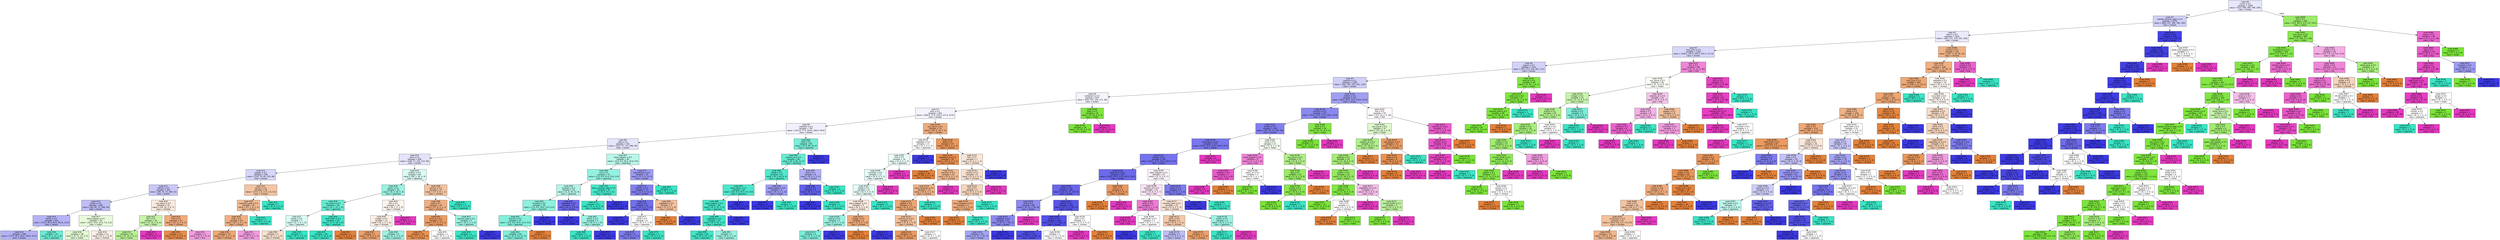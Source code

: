 digraph Tree {
node [shape=box, style="filled", color="black", fontname="helvetica"] ;
edge [fontname="helvetica"] ;
0 [label=<node &#35;0<br/>cumin &le; 0.5<br/>samples = 2298<br/>value = [412, 568, 290, 769, 259]<br/>class = korean>, fillcolor="#e8e8fc"] ;
1 [label=<node &#35;1<br/>roasted_sesame_seed &le; 0.5<br/>samples = 1870<br/>value = [408, 227, 284, 766, 185]<br/>class = korean>, fillcolor="#cfcff9"] ;
0 -> 1 [labeldistance=2.5, labelangle=45, headlabel="True"] ;
2 [label=<node &#35;2<br/>starch &le; 0.5<br/>samples = 1635<br/>value = [405, 227, 279, 541, 183]<br/>class = korean>, fillcolor="#e9e9fc"] ;
1 -> 2 ;
3 [label=<node &#35;3<br/>lime_juice &le; 0.5<br/>samples = 1420<br/>value = [258.0, 225.0, 265.0, 501.0, 171.0]<br/>class = korean>, fillcolor="#d7d7fa"] ;
2 -> 3 ;
4 [label=<node &#35;4<br/>yogurt &le; 0.5<br/>samples = 1331<br/>value = [253, 212, 254, 501, 111]<br/>class = korean>, fillcolor="#d2d2f9"] ;
3 -> 4 ;
5 [label=<node &#35;5<br/>cayenne &le; 0.5<br/>samples = 1283<br/>value = [252, 167, 253, 501, 110]<br/>class = korean>, fillcolor="#d0cff9"] ;
4 -> 5 ;
6 [label=<node &#35;6<br/>cardamom &le; 0.5<br/>samples = 872<br/>value = [204, 107, 234, 271, 56]<br/>class = korean>, fillcolor="#f4f4fd"] ;
5 -> 6 ;
7 [label=<node &#35;7<br/>pork &le; 0.5<br/>samples = 841<br/>value = [204.0, 77.0, 234.0, 271.0, 55.0]<br/>class = korean>, fillcolor="#f3f3fd"] ;
6 -> 7 ;
8 [label=<node &#35;8<br/>seaweed &le; 0.5<br/>samples = 767<br/>value = [152.0, 77.0, 224.0, 264.0, 50.0]<br/>class = korean>, fillcolor="#f1f0fd"] ;
7 -> 8 ;
9 [label=<node &#35;9<br/>sake &le; 0.5<br/>samples = 702<br/>value = [152, 77, 175, 248, 50]<br/>class = korean>, fillcolor="#e4e4fb"] ;
8 -> 9 ;
10 [label=<node &#35;10<br/>wine &le; 0.5<br/>samples = 608<br/>value = [149, 77, 119, 213, 50]<br/>class = korean>, fillcolor="#e4e3fb"] ;
9 -> 10 ;
11 [label=<node &#35;11<br/>pepper &le; 0.5<br/>samples = 539<br/>value = [123, 75, 85, 210, 46]<br/>class = korean>, fillcolor="#d6d6fa"] ;
10 -> 11 ;
12 [label=<node &#35;12<br/>cilantro &le; 0.5<br/>samples = 493<br/>value = [96, 74, 74, 208, 41]<br/>class = korean>, fillcolor="#c8c7f8"] ;
11 -> 12 ;
13 [label=<node &#35;13<br/>butter &le; 0.5<br/>samples = 460<br/>value = [82, 64, 72, 208, 34]<br/>class = korean>, fillcolor="#bebdf6"] ;
12 -> 13 ;
14 [label=<node &#35;14<br/>barley &le; 0.5<br/>samples = 410<br/>value = [72.0, 45.0, 60.0, 201.0, 32.0]<br/>class = korean>, fillcolor="#b5b3f5"] ;
13 -> 14 ;
15 [label=<node &#35;15<br/>samples = 396<br/>value = [72.0, 44.0, 49.0, 199.0, 32.0]<br/>class = korean>, fillcolor="#b3b1f5"] ;
14 -> 15 ;
16 [label=<node &#35;16<br/>samples = 14<br/>value = [0, 1, 11, 2, 0]<br/>class = japanese>, fillcolor="#6becd4"] ;
14 -> 16 ;
17 [label=<node &#35;17<br/>black_pepper &le; 0.5<br/>samples = 50<br/>value = [10.0, 19.0, 12.0, 7.0, 2.0]<br/>class = indian>, fillcolor="#e7fadb"] ;
13 -> 17 ;
18 [label=<node &#35;18<br/>samples = 38<br/>value = [5, 17, 11, 3, 2]<br/>class = indian>, fillcolor="#e2f9d3"] ;
17 -> 18 ;
19 [label=<node &#35;19<br/>samples = 12<br/>value = [5, 2, 1, 4, 0]<br/>class = chinese>, fillcolor="#fcefe6"] ;
17 -> 19 ;
20 [label=<node &#35;20<br/>soy_sauce &le; 0.5<br/>samples = 33<br/>value = [14, 10, 2, 0, 7]<br/>class = chinese>, fillcolor="#fae9dd"] ;
12 -> 20 ;
21 [label=<node &#35;21<br/>fish &le; 0.5<br/>samples = 18<br/>value = [3, 10, 1, 0, 4]<br/>class = indian>, fillcolor="#c6f4aa"] ;
20 -> 21 ;
22 [label=<node &#35;22<br/>samples = 16<br/>value = [3, 10, 1, 0, 2]<br/>class = indian>, fillcolor="#b8f194"] ;
21 -> 22 ;
23 [label=<node &#35;23<br/>samples = 2<br/>value = [0, 0, 0, 0, 2]<br/>class = thai>, fillcolor="#e539c0"] ;
21 -> 23 ;
24 [label=<node &#35;24<br/>lime &le; 0.5<br/>samples = 15<br/>value = [11, 0, 1, 0, 3]<br/>class = chinese>, fillcolor="#eeab7b"] ;
20 -> 24 ;
25 [label=<node &#35;25<br/>samples = 12<br/>value = [11, 0, 0, 0, 1]<br/>class = chinese>, fillcolor="#e78c4b"] ;
24 -> 25 ;
26 [label=<node &#35;26<br/>samples = 3<br/>value = [0, 0, 1, 0, 2]<br/>class = thai>, fillcolor="#f29ce0"] ;
24 -> 26 ;
27 [label=<node &#35;27<br/>barley &le; 0.5<br/>samples = 46<br/>value = [27.0, 1.0, 11.0, 2.0, 5.0]<br/>class = chinese>, fillcolor="#f3c5a4"] ;
11 -> 27 ;
28 [label=<node &#35;28<br/>mandarin_peel &le; 0.5<br/>samples = 43<br/>value = [27, 1, 8, 2, 5]<br/>class = chinese>, fillcolor="#f1bb94"] ;
27 -> 28 ;
29 [label=<node &#35;29<br/>crab &le; 0.5<br/>samples = 40<br/>value = [27, 1, 5, 2, 5]<br/>class = chinese>, fillcolor="#efb083"] ;
28 -> 29 ;
30 [label=<node &#35;30<br/>samples = 37<br/>value = [27, 1, 5, 1, 3]<br/>class = chinese>, fillcolor="#eda877"] ;
29 -> 30 ;
31 [label=<node &#35;31<br/>samples = 3<br/>value = [0, 0, 0, 1, 2]<br/>class = thai>, fillcolor="#f29ce0"] ;
29 -> 31 ;
32 [label=<node &#35;32<br/>samples = 3<br/>value = [0, 0, 3, 0, 0]<br/>class = japanese>, fillcolor="#39e5c5"] ;
28 -> 32 ;
33 [label=<node &#35;33<br/>samples = 3<br/>value = [0, 0, 3, 0, 0]<br/>class = japanese>, fillcolor="#39e5c5"] ;
27 -> 33 ;
34 [label=<node &#35;34<br/>scallion &le; 0.5<br/>samples = 69<br/>value = [26, 2, 34, 3, 4]<br/>class = japanese>, fillcolor="#dafaf4"] ;
10 -> 34 ;
35 [label=<node &#35;35<br/>garlic &le; 0.5<br/>samples = 42<br/>value = [9, 2, 26, 2, 3]<br/>class = japanese>, fillcolor="#99f2e1"] ;
34 -> 35 ;
36 [label=<node &#35;36<br/>soy_sauce &le; 0.5<br/>samples = 26<br/>value = [3, 1, 21, 1, 0]<br/>class = japanese>, fillcolor="#64ebd2"] ;
35 -> 36 ;
37 [label=<node &#35;37<br/>barley &le; 0.5<br/>samples = 7<br/>value = [2, 1, 3, 1, 0]<br/>class = japanese>, fillcolor="#d7faf3"] ;
36 -> 37 ;
38 [label=<node &#35;38<br/>samples = 5<br/>value = [2, 1, 1, 1, 0]<br/>class = chinese>, fillcolor="#f8e0ce"] ;
37 -> 38 ;
39 [label=<node &#35;39<br/>samples = 2<br/>value = [0, 0, 2, 0, 0]<br/>class = japanese>, fillcolor="#39e5c5"] ;
37 -> 39 ;
40 [label=<node &#35;40<br/>beef_broth &le; 0.5<br/>samples = 19<br/>value = [1, 0, 18, 0, 0]<br/>class = japanese>, fillcolor="#44e6c8"] ;
36 -> 40 ;
41 [label=<node &#35;41<br/>samples = 18<br/>value = [0, 0, 18, 0, 0]<br/>class = japanese>, fillcolor="#39e5c5"] ;
40 -> 41 ;
42 [label=<node &#35;42<br/>samples = 1<br/>value = [1, 0, 0, 0, 0]<br/>class = chinese>, fillcolor="#e58139"] ;
40 -> 42 ;
43 [label=<node &#35;43<br/>fish &le; 0.5<br/>samples = 16<br/>value = [6, 1, 5, 1, 3]<br/>class = chinese>, fillcolor="#fdf4ed"] ;
35 -> 43 ;
44 [label=<node &#35;44<br/>vinegar &le; 0.5<br/>samples = 13<br/>value = [6, 1, 5, 1, 0]<br/>class = chinese>, fillcolor="#fcefe6"] ;
43 -> 44 ;
45 [label=<node &#35;45<br/>samples = 5<br/>value = [4, 0, 0, 1, 0]<br/>class = chinese>, fillcolor="#eca06a"] ;
44 -> 45 ;
46 [label=<node &#35;46<br/>samples = 8<br/>value = [2, 1, 5, 0, 0]<br/>class = japanese>, fillcolor="#9cf2e2"] ;
44 -> 46 ;
47 [label=<node &#35;47<br/>samples = 3<br/>value = [0, 0, 0, 0, 3]<br/>class = thai>, fillcolor="#e539c0"] ;
43 -> 47 ;
48 [label=<node &#35;48<br/>salmon &le; 0.5<br/>samples = 27<br/>value = [17, 0, 8, 1, 1]<br/>class = chinese>, fillcolor="#f3c3a1"] ;
34 -> 48 ;
49 [label=<node &#35;49<br/>beef &le; 0.5<br/>samples = 24<br/>value = [17, 0, 5, 1, 1]<br/>class = chinese>, fillcolor="#efaf82"] ;
48 -> 49 ;
50 [label=<node &#35;50<br/>olive_oil &le; 0.5<br/>samples = 21<br/>value = [17, 0, 3, 0, 1]<br/>class = chinese>, fillcolor="#eb9d65"] ;
49 -> 50 ;
51 [label=<node &#35;51<br/>samples = 19<br/>value = [17, 0, 2, 0, 0]<br/>class = chinese>, fillcolor="#e89050"] ;
50 -> 51 ;
52 [label=<node &#35;52<br/>samples = 2<br/>value = [0, 0, 1, 0, 1]<br/>class = japanese>, fillcolor="#ffffff"] ;
50 -> 52 ;
53 [label=<node &#35;53<br/>sesame_seed &le; 0.5<br/>samples = 3<br/>value = [0, 0, 2, 1, 0]<br/>class = japanese>, fillcolor="#9cf2e2"] ;
49 -> 53 ;
54 [label=<node &#35;54<br/>samples = 2<br/>value = [0, 0, 2, 0, 0]<br/>class = japanese>, fillcolor="#39e5c5"] ;
53 -> 54 ;
55 [label=<node &#35;55<br/>samples = 1<br/>value = [0, 0, 0, 1, 0]<br/>class = korean>, fillcolor="#3c39e5"] ;
53 -> 55 ;
56 [label=<node &#35;56<br/>samples = 3<br/>value = [0, 0, 3, 0, 0]<br/>class = japanese>, fillcolor="#39e5c5"] ;
48 -> 56 ;
57 [label=<node &#35;57<br/>black_pepper &le; 0.5<br/>samples = 94<br/>value = [3.0, 0.0, 56.0, 35.0, 0.0]<br/>class = japanese>, fillcolor="#b9f6ea"] ;
9 -> 57 ;
58 [label=<node &#35;58<br/>rice &le; 0.5<br/>samples = 75<br/>value = [1.0, 0.0, 51.0, 23.0, 0.0]<br/>class = japanese>, fillcolor="#94f1e0"] ;
57 -> 58 ;
59 [label=<node &#35;59<br/>soybean &le; 0.5<br/>samples = 59<br/>value = [1, 0, 36, 22, 0]<br/>class = japanese>, fillcolor="#b4f5e9"] ;
58 -> 59 ;
60 [label=<node &#35;60<br/>mustard &le; 0.5<br/>samples = 49<br/>value = [1.0, 0.0, 34.0, 14.0, 0.0]<br/>class = japanese>, fillcolor="#8ef0de"] ;
59 -> 60 ;
61 [label=<node &#35;61<br/>broccoli &le; 0.5<br/>samples = 47<br/>value = [1.0, 0.0, 34.0, 12.0, 0.0]<br/>class = japanese>, fillcolor="#83efdb"] ;
60 -> 61 ;
62 [label=<node &#35;62<br/>samples = 46<br/>value = [0, 0, 34, 12, 0]<br/>class = japanese>, fillcolor="#7feed9"] ;
61 -> 62 ;
63 [label=<node &#35;63<br/>samples = 1<br/>value = [1, 0, 0, 0, 0]<br/>class = chinese>, fillcolor="#e58139"] ;
61 -> 63 ;
64 [label=<node &#35;64<br/>samples = 2<br/>value = [0, 0, 0, 2, 0]<br/>class = korean>, fillcolor="#3c39e5"] ;
60 -> 64 ;
65 [label=<node &#35;65<br/>vegetable &le; 0.5<br/>samples = 10<br/>value = [0, 0, 2, 8, 0]<br/>class = korean>, fillcolor="#6d6aec"] ;
59 -> 65 ;
66 [label=<node &#35;66<br/>samples = 7<br/>value = [0, 0, 0, 7, 0]<br/>class = korean>, fillcolor="#3c39e5"] ;
65 -> 66 ;
67 [label=<node &#35;67<br/>lemon &le; 0.5<br/>samples = 3<br/>value = [0, 0, 2, 1, 0]<br/>class = japanese>, fillcolor="#9cf2e2"] ;
65 -> 67 ;
68 [label=<node &#35;68<br/>samples = 2<br/>value = [0, 0, 2, 0, 0]<br/>class = japanese>, fillcolor="#39e5c5"] ;
67 -> 68 ;
69 [label=<node &#35;69<br/>samples = 1<br/>value = [0, 0, 0, 1, 0]<br/>class = korean>, fillcolor="#3c39e5"] ;
67 -> 69 ;
70 [label=<node &#35;70<br/>black_sesame_seed &le; 0.5<br/>samples = 16<br/>value = [0, 0, 15, 1, 0]<br/>class = japanese>, fillcolor="#46e7c9"] ;
58 -> 70 ;
71 [label=<node &#35;71<br/>samples = 15<br/>value = [0, 0, 15, 0, 0]<br/>class = japanese>, fillcolor="#39e5c5"] ;
70 -> 71 ;
72 [label=<node &#35;72<br/>samples = 1<br/>value = [0, 0, 0, 1, 0]<br/>class = korean>, fillcolor="#3c39e5"] ;
70 -> 72 ;
73 [label=<node &#35;73<br/>katsuobushi &le; 0.5<br/>samples = 19<br/>value = [2, 0, 5, 12, 0]<br/>class = korean>, fillcolor="#9e9cf2"] ;
57 -> 73 ;
74 [label=<node &#35;74<br/>chicken &le; 0.5<br/>samples = 17<br/>value = [2, 0, 3, 12, 0]<br/>class = korean>, fillcolor="#8280ee"] ;
73 -> 74 ;
75 [label=<node &#35;75<br/>beef &le; 0.5<br/>samples = 14<br/>value = [0, 0, 3, 11, 0]<br/>class = korean>, fillcolor="#716fec"] ;
74 -> 75 ;
76 [label=<node &#35;76<br/>samples = 8<br/>value = [0, 0, 0, 8, 0]<br/>class = korean>, fillcolor="#3c39e5"] ;
75 -> 76 ;
77 [label=<node &#35;77<br/>carrot &le; 0.5<br/>samples = 6<br/>value = [0, 0, 3, 3, 0]<br/>class = japanese>, fillcolor="#ffffff"] ;
75 -> 77 ;
78 [label=<node &#35;78<br/>samples = 4<br/>value = [0, 0, 1, 3, 0]<br/>class = korean>, fillcolor="#7d7bee"] ;
77 -> 78 ;
79 [label=<node &#35;79<br/>samples = 2<br/>value = [0, 0, 2, 0, 0]<br/>class = japanese>, fillcolor="#39e5c5"] ;
77 -> 79 ;
80 [label=<node &#35;80<br/>vegetable &le; 0.5<br/>samples = 3<br/>value = [2, 0, 0, 1, 0]<br/>class = chinese>, fillcolor="#f2c09c"] ;
74 -> 80 ;
81 [label=<node &#35;81<br/>samples = 2<br/>value = [2, 0, 0, 0, 0]<br/>class = chinese>, fillcolor="#e58139"] ;
80 -> 81 ;
82 [label=<node &#35;82<br/>samples = 1<br/>value = [0, 0, 0, 1, 0]<br/>class = korean>, fillcolor="#3c39e5"] ;
80 -> 82 ;
83 [label=<node &#35;83<br/>samples = 2<br/>value = [0, 0, 2, 0, 0]<br/>class = japanese>, fillcolor="#39e5c5"] ;
73 -> 83 ;
84 [label=<node &#35;84<br/>beef &le; 0.5<br/>samples = 65<br/>value = [0, 0, 49, 16, 0]<br/>class = japanese>, fillcolor="#7aedd8"] ;
8 -> 84 ;
85 [label=<node &#35;85<br/>sesame_oil &le; 0.5<br/>samples = 60<br/>value = [0, 0, 49, 11, 0]<br/>class = japanese>, fillcolor="#65ebd2"] ;
84 -> 85 ;
86 [label=<node &#35;86<br/>wheat &le; 0.5<br/>samples = 52<br/>value = [0, 0, 46, 6, 0]<br/>class = japanese>, fillcolor="#53e8cd"] ;
85 -> 86 ;
87 [label=<node &#35;87<br/>black_bean &le; 0.5<br/>samples = 49<br/>value = [0.0, 0.0, 45.0, 4.0, 0.0]<br/>class = japanese>, fillcolor="#4be7ca"] ;
86 -> 87 ;
88 [label=<node &#35;88<br/>black_pepper &le; 0.5<br/>samples = 48<br/>value = [0, 0, 45, 3, 0]<br/>class = japanese>, fillcolor="#46e7c9"] ;
87 -> 88 ;
89 [label=<node &#35;89<br/>vegetable &le; 0.5<br/>samples = 47<br/>value = [0, 0, 45, 2, 0]<br/>class = japanese>, fillcolor="#42e6c8"] ;
88 -> 89 ;
90 [label=<node &#35;90<br/>samples = 44<br/>value = [0, 0, 43, 1, 0]<br/>class = japanese>, fillcolor="#3ee6c6"] ;
89 -> 90 ;
91 [label=<node &#35;91<br/>samples = 3<br/>value = [0, 0, 2, 1, 0]<br/>class = japanese>, fillcolor="#9cf2e2"] ;
89 -> 91 ;
92 [label=<node &#35;92<br/>samples = 1<br/>value = [0, 0, 0, 1, 0]<br/>class = korean>, fillcolor="#3c39e5"] ;
88 -> 92 ;
93 [label=<node &#35;93<br/>samples = 1<br/>value = [0, 0, 0, 1, 0]<br/>class = korean>, fillcolor="#3c39e5"] ;
87 -> 93 ;
94 [label=<node &#35;94<br/>sweet_potato &le; 0.5<br/>samples = 3<br/>value = [0, 0, 1, 2, 0]<br/>class = korean>, fillcolor="#9e9cf2"] ;
86 -> 94 ;
95 [label=<node &#35;95<br/>samples = 2<br/>value = [0, 0, 0, 2, 0]<br/>class = korean>, fillcolor="#3c39e5"] ;
94 -> 95 ;
96 [label=<node &#35;96<br/>samples = 1<br/>value = [0, 0, 1, 0, 0]<br/>class = japanese>, fillcolor="#39e5c5"] ;
94 -> 96 ;
97 [label=<node &#35;97<br/>wine &le; 0.5<br/>samples = 8<br/>value = [0, 0, 3, 5, 0]<br/>class = korean>, fillcolor="#b1b0f5"] ;
85 -> 97 ;
98 [label=<node &#35;98<br/>carrot &le; 0.5<br/>samples = 6<br/>value = [0, 0, 1, 5, 0]<br/>class = korean>, fillcolor="#6361ea"] ;
97 -> 98 ;
99 [label=<node &#35;99<br/>samples = 5<br/>value = [0, 0, 0, 5, 0]<br/>class = korean>, fillcolor="#3c39e5"] ;
98 -> 99 ;
100 [label=<node &#35;100<br/>samples = 1<br/>value = [0, 0, 1, 0, 0]<br/>class = japanese>, fillcolor="#39e5c5"] ;
98 -> 100 ;
101 [label=<node &#35;101<br/>samples = 2<br/>value = [0, 0, 2, 0, 0]<br/>class = japanese>, fillcolor="#39e5c5"] ;
97 -> 101 ;
102 [label=<node &#35;102<br/>samples = 5<br/>value = [0, 0, 0, 5, 0]<br/>class = korean>, fillcolor="#3c39e5"] ;
84 -> 102 ;
103 [label=<node &#35;103<br/>soy_sauce &le; 0.5<br/>samples = 74<br/>value = [52, 0, 10, 7, 5]<br/>class = chinese>, fillcolor="#eeac7d"] ;
7 -> 103 ;
104 [label=<node &#35;104<br/>vegetable &le; 0.5<br/>samples = 17<br/>value = [4, 0, 5, 5, 3]<br/>class = japanese>, fillcolor="#ffffff"] ;
103 -> 104 ;
105 [label=<node &#35;105<br/>mint &le; 0.5<br/>samples = 14<br/>value = [4, 0, 5, 2, 3]<br/>class = japanese>, fillcolor="#ebfcf9"] ;
104 -> 105 ;
106 [label=<node &#35;106<br/>coriander &le; 0.5<br/>samples = 12<br/>value = [4, 0, 5, 2, 1]<br/>class = japanese>, fillcolor="#e6fcf8"] ;
105 -> 106 ;
107 [label=<node &#35;107<br/>bread &le; 0.5<br/>samples = 11<br/>value = [4, 0, 5, 2, 0]<br/>class = japanese>, fillcolor="#e3fbf7"] ;
106 -> 107 ;
108 [label=<node &#35;108<br/>black_pepper &le; 0.5<br/>samples = 9<br/>value = [4, 0, 3, 2, 0]<br/>class = chinese>, fillcolor="#fbeade"] ;
107 -> 108 ;
109 [label=<node &#35;109<br/>peanut &le; 0.5<br/>samples = 5<br/>value = [1, 0, 3, 1, 0]<br/>class = japanese>, fillcolor="#9cf2e2"] ;
108 -> 109 ;
110 [label=<node &#35;110<br/>samples = 4<br/>value = [1, 0, 3, 0, 0]<br/>class = japanese>, fillcolor="#7beed8"] ;
109 -> 110 ;
111 [label=<node &#35;111<br/>samples = 1<br/>value = [0, 0, 0, 1, 0]<br/>class = korean>, fillcolor="#3c39e5"] ;
109 -> 111 ;
112 [label=<node &#35;112<br/>vinegar &le; 0.5<br/>samples = 4<br/>value = [3, 0, 0, 1, 0]<br/>class = chinese>, fillcolor="#eeab7b"] ;
108 -> 112 ;
113 [label=<node &#35;113<br/>samples = 3<br/>value = [3, 0, 0, 0, 0]<br/>class = chinese>, fillcolor="#e58139"] ;
112 -> 113 ;
114 [label=<node &#35;114<br/>samples = 1<br/>value = [0, 0, 0, 1, 0]<br/>class = korean>, fillcolor="#3c39e5"] ;
112 -> 114 ;
115 [label=<node &#35;115<br/>samples = 2<br/>value = [0, 0, 2, 0, 0]<br/>class = japanese>, fillcolor="#39e5c5"] ;
107 -> 115 ;
116 [label=<node &#35;116<br/>samples = 1<br/>value = [0, 0, 0, 0, 1]<br/>class = thai>, fillcolor="#e539c0"] ;
106 -> 116 ;
117 [label=<node &#35;117<br/>samples = 2<br/>value = [0, 0, 0, 0, 2]<br/>class = thai>, fillcolor="#e539c0"] ;
105 -> 117 ;
118 [label=<node &#35;118<br/>samples = 3<br/>value = [0, 0, 0, 3, 0]<br/>class = korean>, fillcolor="#3c39e5"] ;
104 -> 118 ;
119 [label=<node &#35;119<br/>beef &le; 0.5<br/>samples = 57<br/>value = [48, 0, 5, 2, 2]<br/>class = chinese>, fillcolor="#ea975b"] ;
103 -> 119 ;
120 [label=<node &#35;120<br/>vegetable_oil &le; 0.5<br/>samples = 50<br/>value = [45, 0, 3, 1, 1]<br/>class = chinese>, fillcolor="#e88e4e"] ;
119 -> 120 ;
121 [label=<node &#35;121<br/>samples = 36<br/>value = [36, 0, 0, 0, 0]<br/>class = chinese>, fillcolor="#e58139"] ;
120 -> 121 ;
122 [label=<node &#35;122<br/>macaroni &le; 0.5<br/>samples = 14<br/>value = [9, 0, 3, 1, 1]<br/>class = chinese>, fillcolor="#f1ba93"] ;
120 -> 122 ;
123 [label=<node &#35;123<br/>cane_molasses &le; 0.5<br/>samples = 13<br/>value = [9, 0, 3, 1, 0]<br/>class = chinese>, fillcolor="#efb388"] ;
122 -> 123 ;
124 [label=<node &#35;124<br/>pepper &le; 0.5<br/>samples = 12<br/>value = [9, 0, 2, 1, 0]<br/>class = chinese>, fillcolor="#eda774"] ;
123 -> 124 ;
125 [label=<node &#35;125<br/>sesame_oil &le; 0.5<br/>samples = 8<br/>value = [5, 0, 2, 1, 0]<br/>class = chinese>, fillcolor="#f2c09c"] ;
124 -> 125 ;
126 [label=<node &#35;126<br/>samples = 6<br/>value = [5, 0, 1, 0, 0]<br/>class = chinese>, fillcolor="#ea9a61"] ;
125 -> 126 ;
127 [label=<node &#35;127<br/>samples = 2<br/>value = [0, 0, 1, 1, 0]<br/>class = japanese>, fillcolor="#ffffff"] ;
125 -> 127 ;
128 [label=<node &#35;128<br/>samples = 4<br/>value = [4, 0, 0, 0, 0]<br/>class = chinese>, fillcolor="#e58139"] ;
124 -> 128 ;
129 [label=<node &#35;129<br/>samples = 1<br/>value = [0, 0, 1, 0, 0]<br/>class = japanese>, fillcolor="#39e5c5"] ;
123 -> 129 ;
130 [label=<node &#35;130<br/>samples = 1<br/>value = [0, 0, 0, 0, 1]<br/>class = thai>, fillcolor="#e539c0"] ;
122 -> 130 ;
131 [label=<node &#35;131<br/>fish &le; 0.5<br/>samples = 7<br/>value = [3, 0, 2, 1, 1]<br/>class = chinese>, fillcolor="#fae6d7"] ;
119 -> 131 ;
132 [label=<node &#35;132<br/>coconut &le; 0.5<br/>samples = 6<br/>value = [3, 0, 2, 0, 1]<br/>class = chinese>, fillcolor="#f8e0ce"] ;
131 -> 132 ;
133 [label=<node &#35;133<br/>nira &le; 0.5<br/>samples = 5<br/>value = [3, 0, 2, 0, 0]<br/>class = chinese>, fillcolor="#f6d5bd"] ;
132 -> 133 ;
134 [label=<node &#35;134<br/>cane_molasses &le; 0.5<br/>samples = 4<br/>value = [3, 0, 1, 0, 0]<br/>class = chinese>, fillcolor="#eeab7b"] ;
133 -> 134 ;
135 [label=<node &#35;135<br/>samples = 3<br/>value = [3, 0, 0, 0, 0]<br/>class = chinese>, fillcolor="#e58139"] ;
134 -> 135 ;
136 [label=<node &#35;136<br/>samples = 1<br/>value = [0, 0, 1, 0, 0]<br/>class = japanese>, fillcolor="#39e5c5"] ;
134 -> 136 ;
137 [label=<node &#35;137<br/>samples = 1<br/>value = [0, 0, 1, 0, 0]<br/>class = japanese>, fillcolor="#39e5c5"] ;
133 -> 137 ;
138 [label=<node &#35;138<br/>samples = 1<br/>value = [0, 0, 0, 0, 1]<br/>class = thai>, fillcolor="#e539c0"] ;
132 -> 138 ;
139 [label=<node &#35;139<br/>samples = 1<br/>value = [0, 0, 0, 1, 0]<br/>class = korean>, fillcolor="#3c39e5"] ;
131 -> 139 ;
140 [label=<node &#35;140<br/>bean &le; 0.5<br/>samples = 31<br/>value = [0, 30, 0, 0, 1]<br/>class = indian>, fillcolor="#7fe640"] ;
6 -> 140 ;
141 [label=<node &#35;141<br/>samples = 30<br/>value = [0, 30, 0, 0, 0]<br/>class = indian>, fillcolor="#7be539"] ;
140 -> 141 ;
142 [label=<node &#35;142<br/>samples = 1<br/>value = [0, 0, 0, 0, 1]<br/>class = thai>, fillcolor="#e539c0"] ;
140 -> 142 ;
143 [label=<node &#35;143<br/>cilantro &le; 0.5<br/>samples = 411<br/>value = [48.0, 60.0, 19.0, 230.0, 54.0]<br/>class = korean>, fillcolor="#a19ff2"] ;
5 -> 143 ;
144 [label=<node &#35;144<br/>turmeric &le; 0.5<br/>samples = 357<br/>value = [35.0, 41.0, 17.0, 230.0, 34.0]<br/>class = korean>, fillcolor="#8a89ef"] ;
143 -> 144 ;
145 [label=<node &#35;145<br/>tomato &le; 0.5<br/>samples = 339<br/>value = [35, 24, 17, 230, 33]<br/>class = korean>, fillcolor="#8280ee"] ;
144 -> 145 ;
146 [label=<node &#35;146<br/>lemongrass &le; 0.5<br/>samples = 318<br/>value = [33.0, 15.0, 16.0, 229.0, 25.0]<br/>class = korean>, fillcolor="#7977ed"] ;
145 -> 146 ;
147 [label=<node &#35;147<br/>chicken &le; 0.5<br/>samples = 310<br/>value = [33.0, 15.0, 16.0, 229.0, 17.0]<br/>class = korean>, fillcolor="#7573ed"] ;
146 -> 147 ;
148 [label=<node &#35;148<br/>peanut_oil &le; 0.5<br/>samples = 287<br/>value = [28.0, 15.0, 11.0, 223.0, 10.0]<br/>class = korean>, fillcolor="#6c6aeb"] ;
147 -> 148 ;
149 [label=<node &#35;149<br/>scallion &le; 0.5<br/>samples = 281<br/>value = [23, 15, 11, 223, 9]<br/>class = korean>, fillcolor="#6866eb"] ;
148 -> 149 ;
150 [label=<node &#35;150<br/>lime &le; 0.5<br/>samples = 96<br/>value = [6, 15, 7, 62, 6]<br/>class = korean>, fillcolor="#8e8cf0"] ;
149 -> 150 ;
151 [label=<node &#35;151<br/>vegetable &le; 0.5<br/>samples = 93<br/>value = [6, 15, 7, 62, 3]<br/>class = korean>, fillcolor="#8a88ef"] ;
150 -> 151 ;
152 [label=<node &#35;152<br/>samples = 73<br/>value = [6, 15, 7, 42, 3]<br/>class = korean>, fillcolor="#a4a3f3"] ;
151 -> 152 ;
153 [label=<node &#35;153<br/>samples = 20<br/>value = [0, 0, 0, 20, 0]<br/>class = korean>, fillcolor="#3c39e5"] ;
151 -> 153 ;
154 [label=<node &#35;154<br/>samples = 3<br/>value = [0, 0, 0, 0, 3]<br/>class = thai>, fillcolor="#e539c0"] ;
150 -> 154 ;
155 [label=<node &#35;155<br/>peanut &le; 0.5<br/>samples = 185<br/>value = [17, 0, 4, 161, 3]<br/>class = korean>, fillcolor="#5855e9"] ;
149 -> 155 ;
156 [label=<node &#35;156<br/>sherry &le; 0.5<br/>samples = 181<br/>value = [15, 0, 4, 161, 1]<br/>class = korean>, fillcolor="#5351e8"] ;
155 -> 156 ;
157 [label=<node &#35;157<br/>samples = 179<br/>value = [14, 0, 3, 161, 1]<br/>class = korean>, fillcolor="#514fe8"] ;
156 -> 157 ;
158 [label=<node &#35;158<br/>samples = 2<br/>value = [1, 0, 1, 0, 0]<br/>class = chinese>, fillcolor="#ffffff"] ;
156 -> 158 ;
159 [label=<node &#35;159<br/>pork &le; 0.5<br/>samples = 4<br/>value = [2, 0, 0, 0, 2]<br/>class = chinese>, fillcolor="#ffffff"] ;
155 -> 159 ;
160 [label=<node &#35;160<br/>samples = 2<br/>value = [0, 0, 0, 0, 2]<br/>class = thai>, fillcolor="#e539c0"] ;
159 -> 160 ;
161 [label=<node &#35;161<br/>samples = 2<br/>value = [2, 0, 0, 0, 0]<br/>class = chinese>, fillcolor="#e58139"] ;
159 -> 161 ;
162 [label=<node &#35;162<br/>milk &le; 0.5<br/>samples = 6<br/>value = [5, 0, 0, 0, 1]<br/>class = chinese>, fillcolor="#ea9a61"] ;
148 -> 162 ;
163 [label=<node &#35;163<br/>samples = 5<br/>value = [5, 0, 0, 0, 0]<br/>class = chinese>, fillcolor="#e58139"] ;
162 -> 163 ;
164 [label=<node &#35;164<br/>samples = 1<br/>value = [0, 0, 0, 0, 1]<br/>class = thai>, fillcolor="#e539c0"] ;
162 -> 164 ;
165 [label=<node &#35;165<br/>black_pepper &le; 0.5<br/>samples = 23<br/>value = [5, 0, 5, 6, 7]<br/>class = thai>, fillcolor="#fdf3fb"] ;
147 -> 165 ;
166 [label=<node &#35;166<br/>sesame_oil &le; 0.5<br/>samples = 19<br/>value = [5, 0, 4, 3, 7]<br/>class = thai>, fillcolor="#fbe3f6"] ;
165 -> 166 ;
167 [label=<node &#35;167<br/>onion &le; 0.5<br/>samples = 7<br/>value = [0, 0, 1, 1, 5]<br/>class = thai>, fillcolor="#ee7bd5"] ;
166 -> 167 ;
168 [label=<node &#35;168<br/>samples = 5<br/>value = [0, 0, 0, 0, 5]<br/>class = thai>, fillcolor="#e539c0"] ;
167 -> 168 ;
169 [label=<node &#35;169<br/>beef_broth &le; 0.5<br/>samples = 2<br/>value = [0, 0, 1, 1, 0]<br/>class = japanese>, fillcolor="#ffffff"] ;
167 -> 169 ;
170 [label=<node &#35;170<br/>samples = 1<br/>value = [0, 0, 0, 1, 0]<br/>class = korean>, fillcolor="#3c39e5"] ;
169 -> 170 ;
171 [label=<node &#35;171<br/>samples = 1<br/>value = [0, 0, 1, 0, 0]<br/>class = japanese>, fillcolor="#39e5c5"] ;
169 -> 171 ;
172 [label=<node &#35;172<br/>sesame_seed &le; 0.5<br/>samples = 12<br/>value = [5, 0, 3, 2, 2]<br/>class = chinese>, fillcolor="#f9e3d3"] ;
166 -> 172 ;
173 [label=<node &#35;173<br/>garlic &le; 0.5<br/>samples = 9<br/>value = [5, 0, 1, 2, 1]<br/>class = chinese>, fillcolor="#f4c9aa"] ;
172 -> 173 ;
174 [label=<node &#35;174<br/>samples = 4<br/>value = [1, 0, 0, 2, 1]<br/>class = korean>, fillcolor="#bebdf6"] ;
173 -> 174 ;
175 [label=<node &#35;175<br/>samples = 5<br/>value = [4, 0, 1, 0, 0]<br/>class = chinese>, fillcolor="#eca06a"] ;
173 -> 175 ;
176 [label=<node &#35;176<br/>oyster &le; 0.5<br/>samples = 3<br/>value = [0, 0, 2, 0, 1]<br/>class = japanese>, fillcolor="#9cf2e2"] ;
172 -> 176 ;
177 [label=<node &#35;177<br/>samples = 2<br/>value = [0, 0, 2, 0, 0]<br/>class = japanese>, fillcolor="#39e5c5"] ;
176 -> 177 ;
178 [label=<node &#35;178<br/>samples = 1<br/>value = [0, 0, 0, 0, 1]<br/>class = thai>, fillcolor="#e539c0"] ;
176 -> 178 ;
179 [label=<node &#35;179<br/>honey &le; 0.5<br/>samples = 4<br/>value = [0, 0, 1, 3, 0]<br/>class = korean>, fillcolor="#7d7bee"] ;
165 -> 179 ;
180 [label=<node &#35;180<br/>samples = 3<br/>value = [0, 0, 0, 3, 0]<br/>class = korean>, fillcolor="#3c39e5"] ;
179 -> 180 ;
181 [label=<node &#35;181<br/>samples = 1<br/>value = [0, 0, 1, 0, 0]<br/>class = japanese>, fillcolor="#39e5c5"] ;
179 -> 181 ;
182 [label=<node &#35;182<br/>samples = 8<br/>value = [0, 0, 0, 0, 8]<br/>class = thai>, fillcolor="#e539c0"] ;
146 -> 182 ;
183 [label=<node &#35;183<br/>onion &le; 0.5<br/>samples = 21<br/>value = [2, 9, 1, 1, 8]<br/>class = indian>, fillcolor="#f5fdf0"] ;
145 -> 183 ;
184 [label=<node &#35;184<br/>black_pepper &le; 0.5<br/>samples = 9<br/>value = [1, 1, 0, 1, 6]<br/>class = thai>, fillcolor="#ef83d8"] ;
183 -> 184 ;
185 [label=<node &#35;185<br/>soybean &le; 0.5<br/>samples = 7<br/>value = [1, 0, 0, 0, 6]<br/>class = thai>, fillcolor="#e95acb"] ;
184 -> 185 ;
186 [label=<node &#35;186<br/>samples = 6<br/>value = [0, 0, 0, 0, 6]<br/>class = thai>, fillcolor="#e539c0"] ;
185 -> 186 ;
187 [label=<node &#35;187<br/>samples = 1<br/>value = [1, 0, 0, 0, 0]<br/>class = chinese>, fillcolor="#e58139"] ;
185 -> 187 ;
188 [label=<node &#35;188<br/>celery_oil &le; 0.5<br/>samples = 2<br/>value = [0, 1, 0, 1, 0]<br/>class = indian>, fillcolor="#ffffff"] ;
184 -> 188 ;
189 [label=<node &#35;189<br/>samples = 1<br/>value = [0, 1, 0, 0, 0]<br/>class = indian>, fillcolor="#7be539"] ;
188 -> 189 ;
190 [label=<node &#35;190<br/>samples = 1<br/>value = [0, 0, 0, 1, 0]<br/>class = korean>, fillcolor="#3c39e5"] ;
188 -> 190 ;
191 [label=<node &#35;191<br/>soy_sauce &le; 0.5<br/>samples = 12<br/>value = [1, 8, 1, 0, 2]<br/>class = indian>, fillcolor="#b0ef88"] ;
183 -> 191 ;
192 [label=<node &#35;192<br/>egg &le; 0.5<br/>samples = 10<br/>value = [1, 8, 1, 0, 0]<br/>class = indian>, fillcolor="#98eb65"] ;
191 -> 192 ;
193 [label=<node &#35;193<br/>scallop &le; 0.5<br/>samples = 9<br/>value = [0, 8, 1, 0, 0]<br/>class = indian>, fillcolor="#8ce852"] ;
192 -> 193 ;
194 [label=<node &#35;194<br/>samples = 8<br/>value = [0, 8, 0, 0, 0]<br/>class = indian>, fillcolor="#7be539"] ;
193 -> 194 ;
195 [label=<node &#35;195<br/>samples = 1<br/>value = [0, 0, 1, 0, 0]<br/>class = japanese>, fillcolor="#39e5c5"] ;
193 -> 195 ;
196 [label=<node &#35;196<br/>samples = 1<br/>value = [1, 0, 0, 0, 0]<br/>class = chinese>, fillcolor="#e58139"] ;
192 -> 196 ;
197 [label=<node &#35;197<br/>samples = 2<br/>value = [0, 0, 0, 0, 2]<br/>class = thai>, fillcolor="#e539c0"] ;
191 -> 197 ;
198 [label=<node &#35;198<br/>basil &le; 0.5<br/>samples = 18<br/>value = [0, 17, 0, 0, 1]<br/>class = indian>, fillcolor="#83e745"] ;
144 -> 198 ;
199 [label=<node &#35;199<br/>samples = 17<br/>value = [0, 17, 0, 0, 0]<br/>class = indian>, fillcolor="#7be539"] ;
198 -> 199 ;
200 [label=<node &#35;200<br/>samples = 1<br/>value = [0, 0, 0, 0, 1]<br/>class = thai>, fillcolor="#e539c0"] ;
198 -> 200 ;
201 [label=<node &#35;201<br/>fish &le; 0.5<br/>samples = 54<br/>value = [13, 19, 2, 0, 20]<br/>class = thai>, fillcolor="#fef9fd"] ;
143 -> 201 ;
202 [label=<node &#35;202<br/>soy_sauce &le; 0.5<br/>samples = 37<br/>value = [12, 18, 1, 0, 6]<br/>class = indian>, fillcolor="#dff9cf"] ;
201 -> 202 ;
203 [label=<node &#35;203<br/>sesame_oil &le; 0.5<br/>samples = 27<br/>value = [4, 18, 0, 0, 5]<br/>class = indian>, fillcolor="#b1f08a"] ;
202 -> 203 ;
204 [label=<node &#35;204<br/>galanga &le; 0.5<br/>samples = 24<br/>value = [1, 18, 0, 0, 5]<br/>class = indian>, fillcolor="#a5ed78"] ;
203 -> 204 ;
205 [label=<node &#35;205<br/>scallion &le; 0.5<br/>samples = 22<br/>value = [1, 18, 0, 0, 3]<br/>class = indian>, fillcolor="#97ea63"] ;
204 -> 205 ;
206 [label=<node &#35;206<br/>bean &le; 0.5<br/>samples = 17<br/>value = [1, 16, 0, 0, 0]<br/>class = indian>, fillcolor="#83e745"] ;
205 -> 206 ;
207 [label=<node &#35;207<br/>samples = 15<br/>value = [0, 15, 0, 0, 0]<br/>class = indian>, fillcolor="#7be539"] ;
206 -> 207 ;
208 [label=<node &#35;208<br/>rice &le; 0.5<br/>samples = 2<br/>value = [1, 1, 0, 0, 0]<br/>class = chinese>, fillcolor="#ffffff"] ;
206 -> 208 ;
209 [label=<node &#35;209<br/>samples = 1<br/>value = [1, 0, 0, 0, 0]<br/>class = chinese>, fillcolor="#e58139"] ;
208 -> 209 ;
210 [label=<node &#35;210<br/>samples = 1<br/>value = [0, 1, 0, 0, 0]<br/>class = indian>, fillcolor="#7be539"] ;
208 -> 210 ;
211 [label=<node &#35;211<br/>vegetable_oil &le; 0.5<br/>samples = 5<br/>value = [0, 2, 0, 0, 3]<br/>class = thai>, fillcolor="#f6bdea"] ;
205 -> 211 ;
212 [label=<node &#35;212<br/>samples = 2<br/>value = [0, 0, 0, 0, 2]<br/>class = thai>, fillcolor="#e539c0"] ;
211 -> 212 ;
213 [label=<node &#35;213<br/>chicken_broth &le; 0.5<br/>samples = 3<br/>value = [0, 2, 0, 0, 1]<br/>class = indian>, fillcolor="#bdf29c"] ;
211 -> 213 ;
214 [label=<node &#35;214<br/>samples = 2<br/>value = [0, 2, 0, 0, 0]<br/>class = indian>, fillcolor="#7be539"] ;
213 -> 214 ;
215 [label=<node &#35;215<br/>samples = 1<br/>value = [0, 0, 0, 0, 1]<br/>class = thai>, fillcolor="#e539c0"] ;
213 -> 215 ;
216 [label=<node &#35;216<br/>samples = 2<br/>value = [0, 0, 0, 0, 2]<br/>class = thai>, fillcolor="#e539c0"] ;
204 -> 216 ;
217 [label=<node &#35;217<br/>samples = 3<br/>value = [3, 0, 0, 0, 0]<br/>class = chinese>, fillcolor="#e58139"] ;
203 -> 217 ;
218 [label=<node &#35;218<br/>bell_pepper &le; 0.5<br/>samples = 10<br/>value = [8, 0, 1, 0, 1]<br/>class = chinese>, fillcolor="#eb9d65"] ;
202 -> 218 ;
219 [label=<node &#35;219<br/>cream &le; 0.5<br/>samples = 9<br/>value = [8, 0, 0, 0, 1]<br/>class = chinese>, fillcolor="#e89152"] ;
218 -> 219 ;
220 [label=<node &#35;220<br/>samples = 8<br/>value = [8, 0, 0, 0, 0]<br/>class = chinese>, fillcolor="#e58139"] ;
219 -> 220 ;
221 [label=<node &#35;221<br/>samples = 1<br/>value = [0, 0, 0, 0, 1]<br/>class = thai>, fillcolor="#e539c0"] ;
219 -> 221 ;
222 [label=<node &#35;222<br/>samples = 1<br/>value = [0, 0, 1, 0, 0]<br/>class = japanese>, fillcolor="#39e5c5"] ;
218 -> 222 ;
223 [label=<node &#35;223<br/>sesame_oil &le; 0.5<br/>samples = 17<br/>value = [1, 1, 1, 0, 14]<br/>class = thai>, fillcolor="#ea5ecc"] ;
201 -> 223 ;
224 [label=<node &#35;224<br/>turmeric &le; 0.5<br/>samples = 16<br/>value = [0, 1, 1, 0, 14]<br/>class = thai>, fillcolor="#e853c8"] ;
223 -> 224 ;
225 [label=<node &#35;225<br/>brussels_sprout &le; 0.5<br/>samples = 15<br/>value = [0, 0, 1, 0, 14]<br/>class = thai>, fillcolor="#e747c4"] ;
224 -> 225 ;
226 [label=<node &#35;226<br/>samples = 14<br/>value = [0, 0, 0, 0, 14]<br/>class = thai>, fillcolor="#e539c0"] ;
225 -> 226 ;
227 [label=<node &#35;227<br/>samples = 1<br/>value = [0, 0, 1, 0, 0]<br/>class = japanese>, fillcolor="#39e5c5"] ;
225 -> 227 ;
228 [label=<node &#35;228<br/>samples = 1<br/>value = [0, 1, 0, 0, 0]<br/>class = indian>, fillcolor="#7be539"] ;
224 -> 228 ;
229 [label=<node &#35;229<br/>samples = 1<br/>value = [1, 0, 0, 0, 0]<br/>class = chinese>, fillcolor="#e58139"] ;
223 -> 229 ;
230 [label=<node &#35;230<br/>broccoli &le; 0.5<br/>samples = 48<br/>value = [1, 45, 1, 0, 1]<br/>class = indian>, fillcolor="#83e746"] ;
4 -> 230 ;
231 [label=<node &#35;231<br/>green_tea &le; 0.5<br/>samples = 47<br/>value = [1, 45, 1, 0, 0]<br/>class = indian>, fillcolor="#81e642"] ;
230 -> 231 ;
232 [label=<node &#35;232<br/>sesame_seed &le; 0.5<br/>samples = 46<br/>value = [1, 45, 0, 0, 0]<br/>class = indian>, fillcolor="#7ee63d"] ;
231 -> 232 ;
233 [label=<node &#35;233<br/>samples = 45<br/>value = [0, 45, 0, 0, 0]<br/>class = indian>, fillcolor="#7be539"] ;
232 -> 233 ;
234 [label=<node &#35;234<br/>samples = 1<br/>value = [1, 0, 0, 0, 0]<br/>class = chinese>, fillcolor="#e58139"] ;
232 -> 234 ;
235 [label=<node &#35;235<br/>samples = 1<br/>value = [0, 0, 1, 0, 0]<br/>class = japanese>, fillcolor="#39e5c5"] ;
231 -> 235 ;
236 [label=<node &#35;236<br/>samples = 1<br/>value = [0, 0, 0, 0, 1]<br/>class = thai>, fillcolor="#e539c0"] ;
230 -> 236 ;
237 [label=<node &#35;237<br/>fish &le; 0.5<br/>samples = 89<br/>value = [5, 13, 11, 0, 60]<br/>class = thai>, fillcolor="#ef85d8"] ;
3 -> 237 ;
238 [label=<node &#35;238<br/>soy_sauce &le; 0.5<br/>samples = 38<br/>value = [5, 13, 8, 0, 12]<br/>class = indian>, fillcolor="#fafef7"] ;
237 -> 238 ;
239 [label=<node &#35;239<br/>vinegar &le; 0.5<br/>samples = 24<br/>value = [1, 13, 5, 0, 5]<br/>class = indian>, fillcolor="#c7f4ac"] ;
238 -> 239 ;
240 [label=<node &#35;240<br/>shallot &le; 0.5<br/>samples = 20<br/>value = [1, 13, 2, 0, 4]<br/>class = indian>, fillcolor="#b5f090"] ;
239 -> 240 ;
241 [label=<node &#35;241<br/>wasabi &le; 0.5<br/>samples = 18<br/>value = [1, 13, 1, 0, 3]<br/>class = indian>, fillcolor="#a7ee7b"] ;
240 -> 241 ;
242 [label=<node &#35;242<br/>scallion &le; 0.5<br/>samples = 17<br/>value = [1, 13, 0, 0, 3]<br/>class = indian>, fillcolor="#a1ec72"] ;
241 -> 242 ;
243 [label=<node &#35;243<br/>chicken_broth &le; 0.5<br/>samples = 14<br/>value = [1, 12, 0, 0, 1]<br/>class = indian>, fillcolor="#8fe957"] ;
242 -> 243 ;
244 [label=<node &#35;244<br/>pepper &le; 0.5<br/>samples = 13<br/>value = [1, 12, 0, 0, 0]<br/>class = indian>, fillcolor="#86e749"] ;
243 -> 244 ;
245 [label=<node &#35;245<br/>samples = 11<br/>value = [0, 11, 0, 0, 0]<br/>class = indian>, fillcolor="#7be539"] ;
244 -> 245 ;
246 [label=<node &#35;246<br/>squash &le; 0.5<br/>samples = 2<br/>value = [1, 1, 0, 0, 0]<br/>class = chinese>, fillcolor="#ffffff"] ;
244 -> 246 ;
247 [label=<node &#35;247<br/>samples = 1<br/>value = [1, 0, 0, 0, 0]<br/>class = chinese>, fillcolor="#e58139"] ;
246 -> 247 ;
248 [label=<node &#35;248<br/>samples = 1<br/>value = [0, 1, 0, 0, 0]<br/>class = indian>, fillcolor="#7be539"] ;
246 -> 248 ;
249 [label=<node &#35;249<br/>samples = 1<br/>value = [0, 0, 0, 0, 1]<br/>class = thai>, fillcolor="#e539c0"] ;
243 -> 249 ;
250 [label=<node &#35;250<br/>yogurt &le; 0.5<br/>samples = 3<br/>value = [0, 1, 0, 0, 2]<br/>class = thai>, fillcolor="#f29ce0"] ;
242 -> 250 ;
251 [label=<node &#35;251<br/>samples = 2<br/>value = [0, 0, 0, 0, 2]<br/>class = thai>, fillcolor="#e539c0"] ;
250 -> 251 ;
252 [label=<node &#35;252<br/>samples = 1<br/>value = [0, 1, 0, 0, 0]<br/>class = indian>, fillcolor="#7be539"] ;
250 -> 252 ;
253 [label=<node &#35;253<br/>samples = 1<br/>value = [0, 0, 1, 0, 0]<br/>class = japanese>, fillcolor="#39e5c5"] ;
241 -> 253 ;
254 [label=<node &#35;254<br/>olive_oil &le; 0.5<br/>samples = 2<br/>value = [0, 0, 1, 0, 1]<br/>class = japanese>, fillcolor="#ffffff"] ;
240 -> 254 ;
255 [label=<node &#35;255<br/>samples = 1<br/>value = [0, 0, 0, 0, 1]<br/>class = thai>, fillcolor="#e539c0"] ;
254 -> 255 ;
256 [label=<node &#35;256<br/>samples = 1<br/>value = [0, 0, 1, 0, 0]<br/>class = japanese>, fillcolor="#39e5c5"] ;
254 -> 256 ;
257 [label=<node &#35;257<br/>tomato &le; 0.5<br/>samples = 4<br/>value = [0, 0, 3, 0, 1]<br/>class = japanese>, fillcolor="#7beed8"] ;
239 -> 257 ;
258 [label=<node &#35;258<br/>samples = 3<br/>value = [0, 0, 3, 0, 0]<br/>class = japanese>, fillcolor="#39e5c5"] ;
257 -> 258 ;
259 [label=<node &#35;259<br/>samples = 1<br/>value = [0, 0, 0, 0, 1]<br/>class = thai>, fillcolor="#e539c0"] ;
257 -> 259 ;
260 [label=<node &#35;260<br/>sesame_oil &le; 0.5<br/>samples = 14<br/>value = [4, 0, 3, 0, 7]<br/>class = thai>, fillcolor="#f7c4ec"] ;
238 -> 260 ;
261 [label=<node &#35;261<br/>wheat &le; 0.5<br/>samples = 8<br/>value = [0, 0, 3, 0, 5]<br/>class = thai>, fillcolor="#f5b0e6"] ;
260 -> 261 ;
262 [label=<node &#35;262<br/>banana &le; 0.5<br/>samples = 6<br/>value = [0, 0, 1, 0, 5]<br/>class = thai>, fillcolor="#ea61cd"] ;
261 -> 262 ;
263 [label=<node &#35;263<br/>samples = 5<br/>value = [0, 0, 0, 0, 5]<br/>class = thai>, fillcolor="#e539c0"] ;
262 -> 263 ;
264 [label=<node &#35;264<br/>samples = 1<br/>value = [0, 0, 1, 0, 0]<br/>class = japanese>, fillcolor="#39e5c5"] ;
262 -> 264 ;
265 [label=<node &#35;265<br/>samples = 2<br/>value = [0, 0, 2, 0, 0]<br/>class = japanese>, fillcolor="#39e5c5"] ;
261 -> 265 ;
266 [label=<node &#35;266<br/>pepper &le; 0.5<br/>samples = 6<br/>value = [4, 0, 0, 0, 2]<br/>class = chinese>, fillcolor="#f2c09c"] ;
260 -> 266 ;
267 [label=<node &#35;267<br/>cucumber &le; 0.5<br/>samples = 3<br/>value = [1, 0, 0, 0, 2]<br/>class = thai>, fillcolor="#f29ce0"] ;
266 -> 267 ;
268 [label=<node &#35;268<br/>samples = 2<br/>value = [0, 0, 0, 0, 2]<br/>class = thai>, fillcolor="#e539c0"] ;
267 -> 268 ;
269 [label=<node &#35;269<br/>samples = 1<br/>value = [1, 0, 0, 0, 0]<br/>class = chinese>, fillcolor="#e58139"] ;
267 -> 269 ;
270 [label=<node &#35;270<br/>samples = 3<br/>value = [3, 0, 0, 0, 0]<br/>class = chinese>, fillcolor="#e58139"] ;
266 -> 270 ;
271 [label=<node &#35;271<br/>litchi &le; 0.5<br/>samples = 51<br/>value = [0, 0, 3, 0, 48]<br/>class = thai>, fillcolor="#e745c4"] ;
237 -> 271 ;
272 [label=<node &#35;272<br/>sake &le; 0.5<br/>samples = 50<br/>value = [0, 0, 2, 0, 48]<br/>class = thai>, fillcolor="#e641c3"] ;
271 -> 272 ;
273 [label=<node &#35;273<br/>orange_juice &le; 0.5<br/>samples = 49<br/>value = [0.0, 0.0, 1.0, 0.0, 48.0]<br/>class = thai>, fillcolor="#e63dc1"] ;
272 -> 273 ;
274 [label=<node &#35;274<br/>samples = 47<br/>value = [0, 0, 0, 0, 47]<br/>class = thai>, fillcolor="#e539c0"] ;
273 -> 274 ;
275 [label=<node &#35;275<br/>cucumber &le; 0.5<br/>samples = 2<br/>value = [0, 0, 1, 0, 1]<br/>class = japanese>, fillcolor="#ffffff"] ;
273 -> 275 ;
276 [label=<node &#35;276<br/>samples = 1<br/>value = [0, 0, 0, 0, 1]<br/>class = thai>, fillcolor="#e539c0"] ;
275 -> 276 ;
277 [label=<node &#35;277<br/>samples = 1<br/>value = [0, 0, 1, 0, 0]<br/>class = japanese>, fillcolor="#39e5c5"] ;
275 -> 277 ;
278 [label=<node &#35;278<br/>samples = 1<br/>value = [0, 0, 1, 0, 0]<br/>class = japanese>, fillcolor="#39e5c5"] ;
272 -> 278 ;
279 [label=<node &#35;279<br/>samples = 1<br/>value = [0, 0, 1, 0, 0]<br/>class = japanese>, fillcolor="#39e5c5"] ;
271 -> 279 ;
280 [label=<node &#35;280<br/>coconut &le; 0.5<br/>samples = 215<br/>value = [147, 2, 14, 40, 12]<br/>class = chinese>, fillcolor="#efb286"] ;
2 -> 280 ;
281 [label=<node &#35;281<br/>fish &le; 0.5<br/>samples = 209<br/>value = [147, 2, 13, 40, 7]<br/>class = chinese>, fillcolor="#efaf82"] ;
280 -> 281 ;
282 [label=<node &#35;282<br/>lime_juice &le; 0.5<br/>samples = 185<br/>value = [138, 2, 11, 32, 2]<br/>class = chinese>, fillcolor="#eda876"] ;
281 -> 282 ;
283 [label=<node &#35;283<br/>pork &le; 0.5<br/>samples = 182<br/>value = [138, 2, 8, 32, 2]<br/>class = chinese>, fillcolor="#eda673"] ;
282 -> 283 ;
284 [label=<node &#35;284<br/>wheat &le; 0.5<br/>samples = 136<br/>value = [94, 2, 8, 30, 2]<br/>class = chinese>, fillcolor="#efb387"] ;
283 -> 284 ;
285 [label=<node &#35;285<br/>sake &le; 0.5<br/>samples = 113<br/>value = [85, 1, 5, 21, 1]<br/>class = chinese>, fillcolor="#eda775"] ;
284 -> 285 ;
286 [label=<node &#35;286<br/>beef_broth &le; 0.5<br/>samples = 87<br/>value = [72.0, 1.0, 2.0, 11.0, 1.0]<br/>class = chinese>, fillcolor="#ea9a60"] ;
285 -> 286 ;
287 [label=<node &#35;287<br/>cashew &le; 0.5<br/>samples = 83<br/>value = [71, 1, 2, 8, 1]<br/>class = chinese>, fillcolor="#e99559"] ;
286 -> 287 ;
288 [label=<node &#35;288<br/>ginger &le; 0.5<br/>samples = 82<br/>value = [71, 0, 2, 8, 1]<br/>class = chinese>, fillcolor="#e99456"] ;
287 -> 288 ;
289 [label=<node &#35;289<br/>chicken &le; 0.5<br/>samples = 37<br/>value = [27, 0, 2, 7, 1]<br/>class = chinese>, fillcolor="#eeab7b"] ;
288 -> 289 ;
290 [label=<node &#35;290<br/>mint &le; 0.5<br/>samples = 26<br/>value = [16, 0, 2, 7, 1]<br/>class = chinese>, fillcolor="#f3c3a1"] ;
289 -> 290 ;
291 [label=<node &#35;291<br/>mushroom &le; 0.5<br/>samples = 25<br/>value = [16.0, 0.0, 2.0, 7.0, 0.0]<br/>class = chinese>, fillcolor="#f2c09c"] ;
290 -> 291 ;
292 [label=<node &#35;292<br/>samples = 23<br/>value = [16, 0, 1, 6, 0]<br/>class = chinese>, fillcolor="#f0b58b"] ;
291 -> 292 ;
293 [label=<node &#35;293<br/>samples = 2<br/>value = [0, 0, 1, 1, 0]<br/>class = japanese>, fillcolor="#ffffff"] ;
291 -> 293 ;
294 [label=<node &#35;294<br/>samples = 1<br/>value = [0, 0, 0, 0, 1]<br/>class = thai>, fillcolor="#e539c0"] ;
290 -> 294 ;
295 [label=<node &#35;295<br/>samples = 11<br/>value = [11, 0, 0, 0, 0]<br/>class = chinese>, fillcolor="#e58139"] ;
289 -> 295 ;
296 [label=<node &#35;296<br/>brown_rice &le; 0.5<br/>samples = 45<br/>value = [44, 0, 0, 1, 0]<br/>class = chinese>, fillcolor="#e6843d"] ;
288 -> 296 ;
297 [label=<node &#35;297<br/>samples = 44<br/>value = [44, 0, 0, 0, 0]<br/>class = chinese>, fillcolor="#e58139"] ;
296 -> 297 ;
298 [label=<node &#35;298<br/>samples = 1<br/>value = [0, 0, 0, 1, 0]<br/>class = korean>, fillcolor="#3c39e5"] ;
296 -> 298 ;
299 [label=<node &#35;299<br/>samples = 1<br/>value = [0, 1, 0, 0, 0]<br/>class = indian>, fillcolor="#7be539"] ;
287 -> 299 ;
300 [label=<node &#35;300<br/>shrimp &le; 0.5<br/>samples = 4<br/>value = [1, 0, 0, 3, 0]<br/>class = korean>, fillcolor="#7d7bee"] ;
286 -> 300 ;
301 [label=<node &#35;301<br/>samples = 3<br/>value = [0, 0, 0, 3, 0]<br/>class = korean>, fillcolor="#3c39e5"] ;
300 -> 301 ;
302 [label=<node &#35;302<br/>samples = 1<br/>value = [1, 0, 0, 0, 0]<br/>class = chinese>, fillcolor="#e58139"] ;
300 -> 302 ;
303 [label=<node &#35;303<br/>oyster &le; 0.5<br/>samples = 26<br/>value = [13, 0, 3, 10, 0]<br/>class = chinese>, fillcolor="#fae7da"] ;
285 -> 303 ;
304 [label=<node &#35;304<br/>bean &le; 0.5<br/>samples = 19<br/>value = [6, 0, 3, 10, 0]<br/>class = korean>, fillcolor="#c3c2f7"] ;
303 -> 304 ;
305 [label=<node &#35;305<br/>sesame_oil &le; 0.5<br/>samples = 16<br/>value = [3, 0, 3, 10, 0]<br/>class = korean>, fillcolor="#9694f1"] ;
304 -> 305 ;
306 [label=<node &#35;306<br/>cayenne &le; 0.5<br/>samples = 11<br/>value = [3, 0, 3, 5, 0]<br/>class = korean>, fillcolor="#cecef8"] ;
305 -> 306 ;
307 [label=<node &#35;307<br/>beef_broth &le; 0.5<br/>samples = 5<br/>value = [2, 0, 3, 0, 0]<br/>class = japanese>, fillcolor="#bdf6ec"] ;
306 -> 307 ;
308 [label=<node &#35;308<br/>samples = 3<br/>value = [0, 0, 3, 0, 0]<br/>class = japanese>, fillcolor="#39e5c5"] ;
307 -> 308 ;
309 [label=<node &#35;309<br/>samples = 2<br/>value = [2, 0, 0, 0, 0]<br/>class = chinese>, fillcolor="#e58139"] ;
307 -> 309 ;
310 [label=<node &#35;310<br/>vegetable_oil &le; 0.5<br/>samples = 6<br/>value = [1, 0, 0, 5, 0]<br/>class = korean>, fillcolor="#6361ea"] ;
306 -> 310 ;
311 [label=<node &#35;311<br/>samples = 1<br/>value = [1, 0, 0, 0, 0]<br/>class = chinese>, fillcolor="#e58139"] ;
310 -> 311 ;
312 [label=<node &#35;312<br/>samples = 5<br/>value = [0, 0, 0, 5, 0]<br/>class = korean>, fillcolor="#3c39e5"] ;
310 -> 312 ;
313 [label=<node &#35;313<br/>samples = 5<br/>value = [0, 0, 0, 5, 0]<br/>class = korean>, fillcolor="#3c39e5"] ;
305 -> 313 ;
314 [label=<node &#35;314<br/>samples = 3<br/>value = [3, 0, 0, 0, 0]<br/>class = chinese>, fillcolor="#e58139"] ;
304 -> 314 ;
315 [label=<node &#35;315<br/>samples = 7<br/>value = [7, 0, 0, 0, 0]<br/>class = chinese>, fillcolor="#e58139"] ;
303 -> 315 ;
316 [label=<node &#35;316<br/>beef_broth &le; 0.5<br/>samples = 23<br/>value = [9, 1, 3, 9, 1]<br/>class = chinese>, fillcolor="#ffffff"] ;
284 -> 316 ;
317 [label=<node &#35;317<br/>pepper &le; 0.5<br/>samples = 19<br/>value = [5, 1, 3, 9, 1]<br/>class = korean>, fillcolor="#c7c6f8"] ;
316 -> 317 ;
318 [label=<node &#35;318<br/>chicken &le; 0.5<br/>samples = 16<br/>value = [2, 1, 3, 9, 1]<br/>class = korean>, fillcolor="#a5a4f3"] ;
317 -> 318 ;
319 [label=<node &#35;319<br/>parsley &le; 0.5<br/>samples = 14<br/>value = [1, 0, 3, 9, 1]<br/>class = korean>, fillcolor="#9593f1"] ;
318 -> 319 ;
320 [label=<node &#35;320<br/>cod &le; 0.5<br/>samples = 12<br/>value = [1, 0, 2, 9, 0]<br/>class = korean>, fillcolor="#7674ed"] ;
319 -> 320 ;
321 [label=<node &#35;321<br/>grape_juice &le; 0.5<br/>samples = 11<br/>value = [0, 0, 2, 9, 0]<br/>class = korean>, fillcolor="#6765eb"] ;
320 -> 321 ;
322 [label=<node &#35;322<br/>shrimp &le; 0.5<br/>samples = 10<br/>value = [0, 0, 1, 9, 0]<br/>class = korean>, fillcolor="#524fe8"] ;
321 -> 322 ;
323 [label=<node &#35;323<br/>samples = 8<br/>value = [0, 0, 0, 8, 0]<br/>class = korean>, fillcolor="#3c39e5"] ;
322 -> 323 ;
324 [label=<node &#35;324<br/>samples = 2<br/>value = [0, 0, 1, 1, 0]<br/>class = japanese>, fillcolor="#ffffff"] ;
322 -> 324 ;
325 [label=<node &#35;325<br/>samples = 1<br/>value = [0, 0, 1, 0, 0]<br/>class = japanese>, fillcolor="#39e5c5"] ;
321 -> 325 ;
326 [label=<node &#35;326<br/>samples = 1<br/>value = [1, 0, 0, 0, 0]<br/>class = chinese>, fillcolor="#e58139"] ;
320 -> 326 ;
327 [label=<node &#35;327<br/>vegetable_oil &le; 0.5<br/>samples = 2<br/>value = [0, 0, 1, 0, 1]<br/>class = japanese>, fillcolor="#ffffff"] ;
319 -> 327 ;
328 [label=<node &#35;328<br/>samples = 1<br/>value = [0, 0, 0, 0, 1]<br/>class = thai>, fillcolor="#e539c0"] ;
327 -> 328 ;
329 [label=<node &#35;329<br/>samples = 1<br/>value = [0, 0, 1, 0, 0]<br/>class = japanese>, fillcolor="#39e5c5"] ;
327 -> 329 ;
330 [label=<node &#35;330<br/>lamb &le; 0.5<br/>samples = 2<br/>value = [1, 1, 0, 0, 0]<br/>class = chinese>, fillcolor="#ffffff"] ;
318 -> 330 ;
331 [label=<node &#35;331<br/>samples = 1<br/>value = [1, 0, 0, 0, 0]<br/>class = chinese>, fillcolor="#e58139"] ;
330 -> 331 ;
332 [label=<node &#35;332<br/>samples = 1<br/>value = [0, 1, 0, 0, 0]<br/>class = indian>, fillcolor="#7be539"] ;
330 -> 332 ;
333 [label=<node &#35;333<br/>samples = 3<br/>value = [3, 0, 0, 0, 0]<br/>class = chinese>, fillcolor="#e58139"] ;
317 -> 333 ;
334 [label=<node &#35;334<br/>samples = 4<br/>value = [4, 0, 0, 0, 0]<br/>class = chinese>, fillcolor="#e58139"] ;
316 -> 334 ;
335 [label=<node &#35;335<br/>lettuce &le; 0.5<br/>samples = 46<br/>value = [44, 0, 0, 2, 0]<br/>class = chinese>, fillcolor="#e68742"] ;
283 -> 335 ;
336 [label=<node &#35;336<br/>barley &le; 0.5<br/>samples = 45<br/>value = [44, 0, 0, 1, 0]<br/>class = chinese>, fillcolor="#e6843d"] ;
335 -> 336 ;
337 [label=<node &#35;337<br/>samples = 44<br/>value = [44, 0, 0, 0, 0]<br/>class = chinese>, fillcolor="#e58139"] ;
336 -> 337 ;
338 [label=<node &#35;338<br/>samples = 1<br/>value = [0, 0, 0, 1, 0]<br/>class = korean>, fillcolor="#3c39e5"] ;
336 -> 338 ;
339 [label=<node &#35;339<br/>samples = 1<br/>value = [0, 0, 0, 1, 0]<br/>class = korean>, fillcolor="#3c39e5"] ;
335 -> 339 ;
340 [label=<node &#35;340<br/>samples = 3<br/>value = [0, 0, 3, 0, 0]<br/>class = japanese>, fillcolor="#39e5c5"] ;
282 -> 340 ;
341 [label=<node &#35;341<br/>seaweed &le; 0.5<br/>samples = 24<br/>value = [9, 0, 2, 8, 5]<br/>class = chinese>, fillcolor="#fdf7f3"] ;
281 -> 341 ;
342 [label=<node &#35;342<br/>cucumber &le; 0.5<br/>samples = 22<br/>value = [9, 0, 0, 8, 5]<br/>class = chinese>, fillcolor="#fdf6f1"] ;
341 -> 342 ;
343 [label=<node &#35;343<br/>vegetable &le; 0.5<br/>samples = 19<br/>value = [9, 0, 0, 5, 5]<br/>class = chinese>, fillcolor="#f8dbc6"] ;
342 -> 343 ;
344 [label=<node &#35;344<br/>carrot &le; 0.5<br/>samples = 17<br/>value = [9, 0, 0, 3, 5]<br/>class = chinese>, fillcolor="#f6d5bd"] ;
343 -> 344 ;
345 [label=<node &#35;345<br/>vegetable_oil &le; 0.5<br/>samples = 13<br/>value = [8, 0, 0, 0, 5]<br/>class = chinese>, fillcolor="#f5d0b5"] ;
344 -> 345 ;
346 [label=<node &#35;346<br/>olive_oil &le; 0.5<br/>samples = 7<br/>value = [6, 0, 0, 0, 1]<br/>class = chinese>, fillcolor="#e9965a"] ;
345 -> 346 ;
347 [label=<node &#35;347<br/>samples = 6<br/>value = [6, 0, 0, 0, 0]<br/>class = chinese>, fillcolor="#e58139"] ;
346 -> 347 ;
348 [label=<node &#35;348<br/>samples = 1<br/>value = [0, 0, 0, 0, 1]<br/>class = thai>, fillcolor="#e539c0"] ;
346 -> 348 ;
349 [label=<node &#35;349<br/>sherry &le; 0.5<br/>samples = 6<br/>value = [2, 0, 0, 0, 4]<br/>class = thai>, fillcolor="#f29ce0"] ;
345 -> 349 ;
350 [label=<node &#35;350<br/>palm &le; 0.5<br/>samples = 5<br/>value = [1, 0, 0, 0, 4]<br/>class = thai>, fillcolor="#ec6ad0"] ;
349 -> 350 ;
351 [label=<node &#35;351<br/>samples = 3<br/>value = [0, 0, 0, 0, 3]<br/>class = thai>, fillcolor="#e539c0"] ;
350 -> 351 ;
352 [label=<node &#35;352<br/>samples = 2<br/>value = [1, 0, 0, 0, 1]<br/>class = chinese>, fillcolor="#ffffff"] ;
350 -> 352 ;
353 [label=<node &#35;353<br/>samples = 1<br/>value = [1, 0, 0, 0, 0]<br/>class = chinese>, fillcolor="#e58139"] ;
349 -> 353 ;
354 [label=<node &#35;354<br/>sesame_oil &le; 0.5<br/>samples = 4<br/>value = [1, 0, 0, 3, 0]<br/>class = korean>, fillcolor="#7d7bee"] ;
344 -> 354 ;
355 [label=<node &#35;355<br/>samples = 3<br/>value = [0, 0, 0, 3, 0]<br/>class = korean>, fillcolor="#3c39e5"] ;
354 -> 355 ;
356 [label=<node &#35;356<br/>samples = 1<br/>value = [1, 0, 0, 0, 0]<br/>class = chinese>, fillcolor="#e58139"] ;
354 -> 356 ;
357 [label=<node &#35;357<br/>samples = 2<br/>value = [0, 0, 0, 2, 0]<br/>class = korean>, fillcolor="#3c39e5"] ;
343 -> 357 ;
358 [label=<node &#35;358<br/>samples = 3<br/>value = [0, 0, 0, 3, 0]<br/>class = korean>, fillcolor="#3c39e5"] ;
342 -> 358 ;
359 [label=<node &#35;359<br/>samples = 2<br/>value = [0, 0, 2, 0, 0]<br/>class = japanese>, fillcolor="#39e5c5"] ;
341 -> 359 ;
360 [label=<node &#35;360<br/>vanilla &le; 0.5<br/>samples = 6<br/>value = [0, 0, 1, 0, 5]<br/>class = thai>, fillcolor="#ea61cd"] ;
280 -> 360 ;
361 [label=<node &#35;361<br/>samples = 5<br/>value = [0, 0, 0, 0, 5]<br/>class = thai>, fillcolor="#e539c0"] ;
360 -> 361 ;
362 [label=<node &#35;362<br/>samples = 1<br/>value = [0, 0, 1, 0, 0]<br/>class = japanese>, fillcolor="#39e5c5"] ;
360 -> 362 ;
363 [label=<node &#35;363<br/>cilantro &le; 0.5<br/>samples = 235<br/>value = [3, 0, 5, 225, 2]<br/>class = korean>, fillcolor="#4442e6"] ;
1 -> 363 ;
364 [label=<node &#35;364<br/>mango &le; 0.5<br/>samples = 233<br/>value = [2, 0, 5, 225, 1]<br/>class = korean>, fillcolor="#4340e6"] ;
363 -> 364 ;
365 [label=<node &#35;365<br/>red_wine &le; 0.5<br/>samples = 232<br/>value = [2, 0, 5, 225, 0]<br/>class = korean>, fillcolor="#423fe6"] ;
364 -> 365 ;
366 [label=<node &#35;366<br/>wasabi &le; 0.5<br/>samples = 231<br/>value = [1, 0, 5, 225, 0]<br/>class = korean>, fillcolor="#413ee6"] ;
365 -> 366 ;
367 [label=<node &#35;367<br/>nira &le; 0.5<br/>samples = 230<br/>value = [1, 0, 4, 225, 0]<br/>class = korean>, fillcolor="#403de6"] ;
366 -> 367 ;
368 [label=<node &#35;368<br/>tuna &le; 0.5<br/>samples = 226<br/>value = [1, 0, 3, 222, 0]<br/>class = korean>, fillcolor="#3f3de5"] ;
367 -> 368 ;
369 [label=<node &#35;369<br/>mustard &le; 0.5<br/>samples = 222<br/>value = [1, 0, 2, 219, 0]<br/>class = korean>, fillcolor="#3f3ce5"] ;
368 -> 369 ;
370 [label=<node &#35;370<br/>starch &le; 0.5<br/>samples = 217<br/>value = [1, 0, 1, 215, 0]<br/>class = korean>, fillcolor="#3e3be5"] ;
369 -> 370 ;
371 [label=<node &#35;371<br/>seaweed &le; 0.5<br/>samples = 205<br/>value = [0, 0, 1, 204, 0]<br/>class = korean>, fillcolor="#3d3ae5"] ;
370 -> 371 ;
372 [label=<node &#35;372<br/>samples = 189<br/>value = [0, 0, 0, 189, 0]<br/>class = korean>, fillcolor="#3c39e5"] ;
371 -> 372 ;
373 [label=<node &#35;373<br/>vinegar &le; 0.5<br/>samples = 16<br/>value = [0, 0, 1, 15, 0]<br/>class = korean>, fillcolor="#4946e7"] ;
371 -> 373 ;
374 [label=<node &#35;374<br/>samples = 12<br/>value = [0, 0, 0, 12, 0]<br/>class = korean>, fillcolor="#3c39e5"] ;
373 -> 374 ;
375 [label=<node &#35;375<br/>garlic &le; 0.5<br/>samples = 4<br/>value = [0, 0, 1, 3, 0]<br/>class = korean>, fillcolor="#7d7bee"] ;
373 -> 375 ;
376 [label=<node &#35;376<br/>samples = 1<br/>value = [0, 0, 1, 0, 0]<br/>class = japanese>, fillcolor="#39e5c5"] ;
375 -> 376 ;
377 [label=<node &#35;377<br/>samples = 3<br/>value = [0, 0, 0, 3, 0]<br/>class = korean>, fillcolor="#3c39e5"] ;
375 -> 377 ;
378 [label=<node &#35;378<br/>vegetable_oil &le; 0.5<br/>samples = 12<br/>value = [1, 0, 0, 11, 0]<br/>class = korean>, fillcolor="#4e4be7"] ;
370 -> 378 ;
379 [label=<node &#35;379<br/>samples = 10<br/>value = [0, 0, 0, 10, 0]<br/>class = korean>, fillcolor="#3c39e5"] ;
378 -> 379 ;
380 [label=<node &#35;380<br/>sake &le; 0.5<br/>samples = 2<br/>value = [1, 0, 0, 1, 0]<br/>class = chinese>, fillcolor="#ffffff"] ;
378 -> 380 ;
381 [label=<node &#35;381<br/>samples = 1<br/>value = [0, 0, 0, 1, 0]<br/>class = korean>, fillcolor="#3c39e5"] ;
380 -> 381 ;
382 [label=<node &#35;382<br/>samples = 1<br/>value = [1, 0, 0, 0, 0]<br/>class = chinese>, fillcolor="#e58139"] ;
380 -> 382 ;
383 [label=<node &#35;383<br/>onion &le; 0.5<br/>samples = 5<br/>value = [0, 0, 1, 4, 0]<br/>class = korean>, fillcolor="#6d6aec"] ;
369 -> 383 ;
384 [label=<node &#35;384<br/>kelp &le; 0.5<br/>samples = 2<br/>value = [0, 0, 1, 1, 0]<br/>class = japanese>, fillcolor="#ffffff"] ;
383 -> 384 ;
385 [label=<node &#35;385<br/>samples = 1<br/>value = [0, 0, 1, 0, 0]<br/>class = japanese>, fillcolor="#39e5c5"] ;
384 -> 385 ;
386 [label=<node &#35;386<br/>samples = 1<br/>value = [0, 0, 0, 1, 0]<br/>class = korean>, fillcolor="#3c39e5"] ;
384 -> 386 ;
387 [label=<node &#35;387<br/>samples = 3<br/>value = [0, 0, 0, 3, 0]<br/>class = korean>, fillcolor="#3c39e5"] ;
383 -> 387 ;
388 [label=<node &#35;388<br/>nut &le; 0.5<br/>samples = 4<br/>value = [0, 0, 1, 3, 0]<br/>class = korean>, fillcolor="#7d7bee"] ;
368 -> 388 ;
389 [label=<node &#35;389<br/>samples = 3<br/>value = [0, 0, 0, 3, 0]<br/>class = korean>, fillcolor="#3c39e5"] ;
388 -> 389 ;
390 [label=<node &#35;390<br/>samples = 1<br/>value = [0, 0, 1, 0, 0]<br/>class = japanese>, fillcolor="#39e5c5"] ;
388 -> 390 ;
391 [label=<node &#35;391<br/>ginger &le; 0.5<br/>samples = 4<br/>value = [0, 0, 1, 3, 0]<br/>class = korean>, fillcolor="#7d7bee"] ;
367 -> 391 ;
392 [label=<node &#35;392<br/>samples = 1<br/>value = [0, 0, 1, 0, 0]<br/>class = japanese>, fillcolor="#39e5c5"] ;
391 -> 392 ;
393 [label=<node &#35;393<br/>samples = 3<br/>value = [0, 0, 0, 3, 0]<br/>class = korean>, fillcolor="#3c39e5"] ;
391 -> 393 ;
394 [label=<node &#35;394<br/>samples = 1<br/>value = [0, 0, 1, 0, 0]<br/>class = japanese>, fillcolor="#39e5c5"] ;
366 -> 394 ;
395 [label=<node &#35;395<br/>samples = 1<br/>value = [1, 0, 0, 0, 0]<br/>class = chinese>, fillcolor="#e58139"] ;
365 -> 395 ;
396 [label=<node &#35;396<br/>samples = 1<br/>value = [0, 0, 0, 0, 1]<br/>class = thai>, fillcolor="#e539c0"] ;
364 -> 396 ;
397 [label=<node &#35;397<br/>green_bell_pepper &le; 0.5<br/>samples = 2<br/>value = [1, 0, 0, 0, 1]<br/>class = chinese>, fillcolor="#ffffff"] ;
363 -> 397 ;
398 [label=<node &#35;398<br/>samples = 1<br/>value = [1, 0, 0, 0, 0]<br/>class = chinese>, fillcolor="#e58139"] ;
397 -> 398 ;
399 [label=<node &#35;399<br/>samples = 1<br/>value = [0, 0, 0, 0, 1]<br/>class = thai>, fillcolor="#e539c0"] ;
397 -> 399 ;
400 [label=<node &#35;400<br/>fish &le; 0.5<br/>samples = 428<br/>value = [4.0, 341.0, 6.0, 3.0, 74.0]<br/>class = indian>, fillcolor="#9beb6a"] ;
0 -> 400 [labeldistance=2.5, labelangle=-45, headlabel="False"] ;
401 [label=<node &#35;401<br/>soy_sauce &le; 0.5<br/>samples = 380<br/>value = [4, 336, 3, 1, 36]<br/>class = indian>, fillcolor="#8ce852"] ;
400 -> 401 ;
402 [label=<node &#35;402<br/>lemongrass &le; 0.5<br/>samples = 354<br/>value = [1, 329, 2, 1, 21]<br/>class = indian>, fillcolor="#85e748"] ;
401 -> 402 ;
403 [label=<node &#35;403<br/>marjoram &le; 0.5<br/>samples = 349<br/>value = [1, 328, 2, 1, 17]<br/>class = indian>, fillcolor="#83e746"] ;
402 -> 403 ;
404 [label=<node &#35;404<br/>basil &le; 0.5<br/>samples = 347<br/>value = [1.0, 328.0, 2.0, 1.0, 15.0]<br/>class = indian>, fillcolor="#83e644"] ;
403 -> 404 ;
405 [label=<node &#35;405<br/>shallot &le; 0.5<br/>samples = 342<br/>value = [1, 326, 2, 1, 12]<br/>class = indian>, fillcolor="#81e643"] ;
404 -> 405 ;
406 [label=<node &#35;406<br/>smoked_salmon &le; 0.5<br/>samples = 332<br/>value = [0, 320, 2, 1, 9]<br/>class = indian>, fillcolor="#80e640"] ;
405 -> 406 ;
407 [label=<node &#35;407<br/>roasted_sesame_seed &le; 0.5<br/>samples = 331<br/>value = [0, 320, 1, 1, 9]<br/>class = indian>, fillcolor="#80e640"] ;
406 -> 407 ;
408 [label=<node &#35;408<br/>star_anise &le; 0.5<br/>samples = 330<br/>value = [0, 320, 0, 1, 9]<br/>class = indian>, fillcolor="#7fe63f"] ;
407 -> 408 ;
409 [label=<node &#35;409<br/>peanut_butter &le; 0.5<br/>samples = 329<br/>value = [0, 320, 0, 1, 8]<br/>class = indian>, fillcolor="#7fe63f"] ;
408 -> 409 ;
410 [label=<node &#35;410<br/>squash &le; 0.5<br/>samples = 325<br/>value = [0.0, 318.0, 0.0, 1.0, 6.0]<br/>class = indian>, fillcolor="#7ee63d"] ;
409 -> 410 ;
411 [label=<node &#35;411<br/>asparagus &le; 0.5<br/>samples = 323<br/>value = [0, 317, 0, 1, 5]<br/>class = indian>, fillcolor="#7de53d"] ;
410 -> 411 ;
412 [label=<node &#35;412<br/>starch &le; 0.5<br/>samples = 321<br/>value = [0, 316, 0, 1, 4]<br/>class = indian>, fillcolor="#7de53c"] ;
411 -> 412 ;
413 [label=<node &#35;413<br/>beef &le; 0.5<br/>samples = 317<br/>value = [0, 313, 0, 1, 3]<br/>class = indian>, fillcolor="#7de53c"] ;
412 -> 413 ;
414 [label=<node &#35;414<br/>samples = 309<br/>value = [0.0, 306.0, 0.0, 0.0, 3.0]<br/>class = indian>, fillcolor="#7ce53b"] ;
413 -> 414 ;
415 [label=<node &#35;415<br/>samples = 8<br/>value = [0, 7, 0, 1, 0]<br/>class = indian>, fillcolor="#8ee955"] ;
413 -> 415 ;
416 [label=<node &#35;416<br/>zucchini &le; 0.5<br/>samples = 4<br/>value = [0, 3, 0, 0, 1]<br/>class = indian>, fillcolor="#a7ee7b"] ;
412 -> 416 ;
417 [label=<node &#35;417<br/>samples = 3<br/>value = [0, 3, 0, 0, 0]<br/>class = indian>, fillcolor="#7be539"] ;
416 -> 417 ;
418 [label=<node &#35;418<br/>samples = 1<br/>value = [0, 0, 0, 0, 1]<br/>class = thai>, fillcolor="#e539c0"] ;
416 -> 418 ;
419 [label=<node &#35;419<br/>scallion &le; 0.5<br/>samples = 2<br/>value = [0, 1, 0, 0, 1]<br/>class = indian>, fillcolor="#ffffff"] ;
411 -> 419 ;
420 [label=<node &#35;420<br/>samples = 1<br/>value = [0, 1, 0, 0, 0]<br/>class = indian>, fillcolor="#7be539"] ;
419 -> 420 ;
421 [label=<node &#35;421<br/>samples = 1<br/>value = [0, 0, 0, 0, 1]<br/>class = thai>, fillcolor="#e539c0"] ;
419 -> 421 ;
422 [label=<node &#35;422<br/>lime_juice &le; 0.5<br/>samples = 2<br/>value = [0, 1, 0, 0, 1]<br/>class = indian>, fillcolor="#ffffff"] ;
410 -> 422 ;
423 [label=<node &#35;423<br/>samples = 1<br/>value = [0, 1, 0, 0, 0]<br/>class = indian>, fillcolor="#7be539"] ;
422 -> 423 ;
424 [label=<node &#35;424<br/>samples = 1<br/>value = [0, 0, 0, 0, 1]<br/>class = thai>, fillcolor="#e539c0"] ;
422 -> 424 ;
425 [label=<node &#35;425<br/>wheat &le; 0.5<br/>samples = 4<br/>value = [0, 2, 0, 0, 2]<br/>class = indian>, fillcolor="#ffffff"] ;
409 -> 425 ;
426 [label=<node &#35;426<br/>samples = 2<br/>value = [0, 2, 0, 0, 0]<br/>class = indian>, fillcolor="#7be539"] ;
425 -> 426 ;
427 [label=<node &#35;427<br/>samples = 2<br/>value = [0, 0, 0, 0, 2]<br/>class = thai>, fillcolor="#e539c0"] ;
425 -> 427 ;
428 [label=<node &#35;428<br/>samples = 1<br/>value = [0, 0, 0, 0, 1]<br/>class = thai>, fillcolor="#e539c0"] ;
408 -> 428 ;
429 [label=<node &#35;429<br/>samples = 1<br/>value = [0, 0, 1, 0, 0]<br/>class = japanese>, fillcolor="#39e5c5"] ;
407 -> 429 ;
430 [label=<node &#35;430<br/>samples = 1<br/>value = [0, 0, 1, 0, 0]<br/>class = japanese>, fillcolor="#39e5c5"] ;
406 -> 430 ;
431 [label=<node &#35;431<br/>white_wine &le; 0.5<br/>samples = 10<br/>value = [1, 6, 0, 0, 3]<br/>class = indian>, fillcolor="#c6f4aa"] ;
405 -> 431 ;
432 [label=<node &#35;432<br/>rice &le; 0.5<br/>samples = 8<br/>value = [1, 6, 0, 0, 1]<br/>class = indian>, fillcolor="#a1ec72"] ;
431 -> 432 ;
433 [label=<node &#35;433<br/>green_bell_pepper &le; 0.5<br/>samples = 7<br/>value = [1, 6, 0, 0, 0]<br/>class = indian>, fillcolor="#91e95a"] ;
432 -> 433 ;
434 [label=<node &#35;434<br/>samples = 6<br/>value = [0, 6, 0, 0, 0]<br/>class = indian>, fillcolor="#7be539"] ;
433 -> 434 ;
435 [label=<node &#35;435<br/>samples = 1<br/>value = [1, 0, 0, 0, 0]<br/>class = chinese>, fillcolor="#e58139"] ;
433 -> 435 ;
436 [label=<node &#35;436<br/>samples = 1<br/>value = [0, 0, 0, 0, 1]<br/>class = thai>, fillcolor="#e539c0"] ;
432 -> 436 ;
437 [label=<node &#35;437<br/>samples = 2<br/>value = [0, 0, 0, 0, 2]<br/>class = thai>, fillcolor="#e539c0"] ;
431 -> 437 ;
438 [label=<node &#35;438<br/>coconut &le; 0.5<br/>samples = 5<br/>value = [0, 2, 0, 0, 3]<br/>class = thai>, fillcolor="#f6bdea"] ;
404 -> 438 ;
439 [label=<node &#35;439<br/>samples = 2<br/>value = [0, 2, 0, 0, 0]<br/>class = indian>, fillcolor="#7be539"] ;
438 -> 439 ;
440 [label=<node &#35;440<br/>samples = 3<br/>value = [0, 0, 0, 0, 3]<br/>class = thai>, fillcolor="#e539c0"] ;
438 -> 440 ;
441 [label=<node &#35;441<br/>samples = 2<br/>value = [0, 0, 0, 0, 2]<br/>class = thai>, fillcolor="#e539c0"] ;
403 -> 441 ;
442 [label=<node &#35;442<br/>chicken_broth &le; 0.5<br/>samples = 5<br/>value = [0, 1, 0, 0, 4]<br/>class = thai>, fillcolor="#ec6ad0"] ;
402 -> 442 ;
443 [label=<node &#35;443<br/>samples = 4<br/>value = [0, 0, 0, 0, 4]<br/>class = thai>, fillcolor="#e539c0"] ;
442 -> 443 ;
444 [label=<node &#35;444<br/>samples = 1<br/>value = [0, 1, 0, 0, 0]<br/>class = indian>, fillcolor="#7be539"] ;
442 -> 444 ;
445 [label=<node &#35;445<br/>potato &le; 0.5<br/>samples = 26<br/>value = [3.0, 7.0, 1.0, 0.0, 15.0]<br/>class = thai>, fillcolor="#f4ace4"] ;
401 -> 445 ;
446 [label=<node &#35;446<br/>starch &le; 0.5<br/>samples = 22<br/>value = [2.0, 4.0, 1.0, 0.0, 15.0]<br/>class = thai>, fillcolor="#ef86d8"] ;
445 -> 446 ;
447 [label=<node &#35;447<br/>yogurt &le; 0.5<br/>samples = 18<br/>value = [0, 4, 0, 0, 14]<br/>class = thai>, fillcolor="#ec72d2"] ;
446 -> 447 ;
448 [label=<node &#35;448<br/>scallop &le; 0.5<br/>samples = 17<br/>value = [0, 3, 0, 0, 14]<br/>class = thai>, fillcolor="#eb63ce"] ;
447 -> 448 ;
449 [label=<node &#35;449<br/>cauliflower &le; 0.5<br/>samples = 16<br/>value = [0, 2, 0, 0, 14]<br/>class = thai>, fillcolor="#e955c9"] ;
448 -> 449 ;
450 [label=<node &#35;450<br/>sweet_potato &le; 0.5<br/>samples = 15<br/>value = [0, 1, 0, 0, 14]<br/>class = thai>, fillcolor="#e747c4"] ;
449 -> 450 ;
451 [label=<node &#35;451<br/>samples = 14<br/>value = [0, 0, 0, 0, 14]<br/>class = thai>, fillcolor="#e539c0"] ;
450 -> 451 ;
452 [label=<node &#35;452<br/>samples = 1<br/>value = [0, 1, 0, 0, 0]<br/>class = indian>, fillcolor="#7be539"] ;
450 -> 452 ;
453 [label=<node &#35;453<br/>samples = 1<br/>value = [0, 1, 0, 0, 0]<br/>class = indian>, fillcolor="#7be539"] ;
449 -> 453 ;
454 [label=<node &#35;454<br/>samples = 1<br/>value = [0, 1, 0, 0, 0]<br/>class = indian>, fillcolor="#7be539"] ;
448 -> 454 ;
455 [label=<node &#35;455<br/>samples = 1<br/>value = [0, 1, 0, 0, 0]<br/>class = indian>, fillcolor="#7be539"] ;
447 -> 455 ;
456 [label=<node &#35;456<br/>ginger &le; 0.5<br/>samples = 4<br/>value = [2, 0, 1, 0, 1]<br/>class = chinese>, fillcolor="#f6d5bd"] ;
446 -> 456 ;
457 [label=<node &#35;457<br/>chicken_broth &le; 0.5<br/>samples = 2<br/>value = [0, 0, 1, 0, 1]<br/>class = japanese>, fillcolor="#ffffff"] ;
456 -> 457 ;
458 [label=<node &#35;458<br/>samples = 1<br/>value = [0, 0, 1, 0, 0]<br/>class = japanese>, fillcolor="#39e5c5"] ;
457 -> 458 ;
459 [label=<node &#35;459<br/>samples = 1<br/>value = [0, 0, 0, 0, 1]<br/>class = thai>, fillcolor="#e539c0"] ;
457 -> 459 ;
460 [label=<node &#35;460<br/>samples = 2<br/>value = [2, 0, 0, 0, 0]<br/>class = chinese>, fillcolor="#e58139"] ;
456 -> 460 ;
461 [label=<node &#35;461<br/>white_wine &le; 0.5<br/>samples = 4<br/>value = [1, 3, 0, 0, 0]<br/>class = indian>, fillcolor="#a7ee7b"] ;
445 -> 461 ;
462 [label=<node &#35;462<br/>samples = 3<br/>value = [0, 3, 0, 0, 0]<br/>class = indian>, fillcolor="#7be539"] ;
461 -> 462 ;
463 [label=<node &#35;463<br/>samples = 1<br/>value = [1, 0, 0, 0, 0]<br/>class = chinese>, fillcolor="#e58139"] ;
461 -> 463 ;
464 [label=<node &#35;464<br/>yogurt &le; 0.5<br/>samples = 48<br/>value = [0, 5, 3, 2, 38]<br/>class = thai>, fillcolor="#eb67cf"] ;
400 -> 464 ;
465 [label=<node &#35;465<br/>egg &le; 0.5<br/>samples = 45<br/>value = [0, 2, 3, 2, 38]<br/>class = thai>, fillcolor="#e95aca"] ;
464 -> 465 ;
466 [label=<node &#35;466<br/>sake &le; 0.5<br/>samples = 42<br/>value = [0, 1, 3, 0, 38]<br/>class = thai>, fillcolor="#e84dc6"] ;
465 -> 466 ;
467 [label=<node &#35;467<br/>beef_broth &le; 0.5<br/>samples = 40<br/>value = [0, 1, 1, 0, 38]<br/>class = thai>, fillcolor="#e643c3"] ;
466 -> 467 ;
468 [label=<node &#35;468<br/>lemon &le; 0.5<br/>samples = 38<br/>value = [0, 0, 1, 0, 37]<br/>class = thai>, fillcolor="#e63ec2"] ;
467 -> 468 ;
469 [label=<node &#35;469<br/>samples = 36<br/>value = [0, 0, 0, 0, 36]<br/>class = thai>, fillcolor="#e539c0"] ;
468 -> 469 ;
470 [label=<node &#35;470<br/>chicken &le; 0.5<br/>samples = 2<br/>value = [0, 0, 1, 0, 1]<br/>class = japanese>, fillcolor="#ffffff"] ;
468 -> 470 ;
471 [label=<node &#35;471<br/>samples = 1<br/>value = [0, 0, 1, 0, 0]<br/>class = japanese>, fillcolor="#39e5c5"] ;
470 -> 471 ;
472 [label=<node &#35;472<br/>samples = 1<br/>value = [0, 0, 0, 0, 1]<br/>class = thai>, fillcolor="#e539c0"] ;
470 -> 472 ;
473 [label=<node &#35;473<br/>ginger &le; 0.5<br/>samples = 2<br/>value = [0, 1, 0, 0, 1]<br/>class = indian>, fillcolor="#ffffff"] ;
467 -> 473 ;
474 [label=<node &#35;474<br/>samples = 1<br/>value = [0, 1, 0, 0, 0]<br/>class = indian>, fillcolor="#7be539"] ;
473 -> 474 ;
475 [label=<node &#35;475<br/>samples = 1<br/>value = [0, 0, 0, 0, 1]<br/>class = thai>, fillcolor="#e539c0"] ;
473 -> 475 ;
476 [label=<node &#35;476<br/>samples = 2<br/>value = [0, 0, 2, 0, 0]<br/>class = japanese>, fillcolor="#39e5c5"] ;
466 -> 476 ;
477 [label=<node &#35;477<br/>turmeric &le; 0.5<br/>samples = 3<br/>value = [0, 1, 0, 2, 0]<br/>class = korean>, fillcolor="#9e9cf2"] ;
465 -> 477 ;
478 [label=<node &#35;478<br/>samples = 1<br/>value = [0, 1, 0, 0, 0]<br/>class = indian>, fillcolor="#7be539"] ;
477 -> 478 ;
479 [label=<node &#35;479<br/>samples = 2<br/>value = [0, 0, 0, 2, 0]<br/>class = korean>, fillcolor="#3c39e5"] ;
477 -> 479 ;
480 [label=<node &#35;480<br/>samples = 3<br/>value = [0, 3, 0, 0, 0]<br/>class = indian>, fillcolor="#7be539"] ;
464 -> 480 ;
}